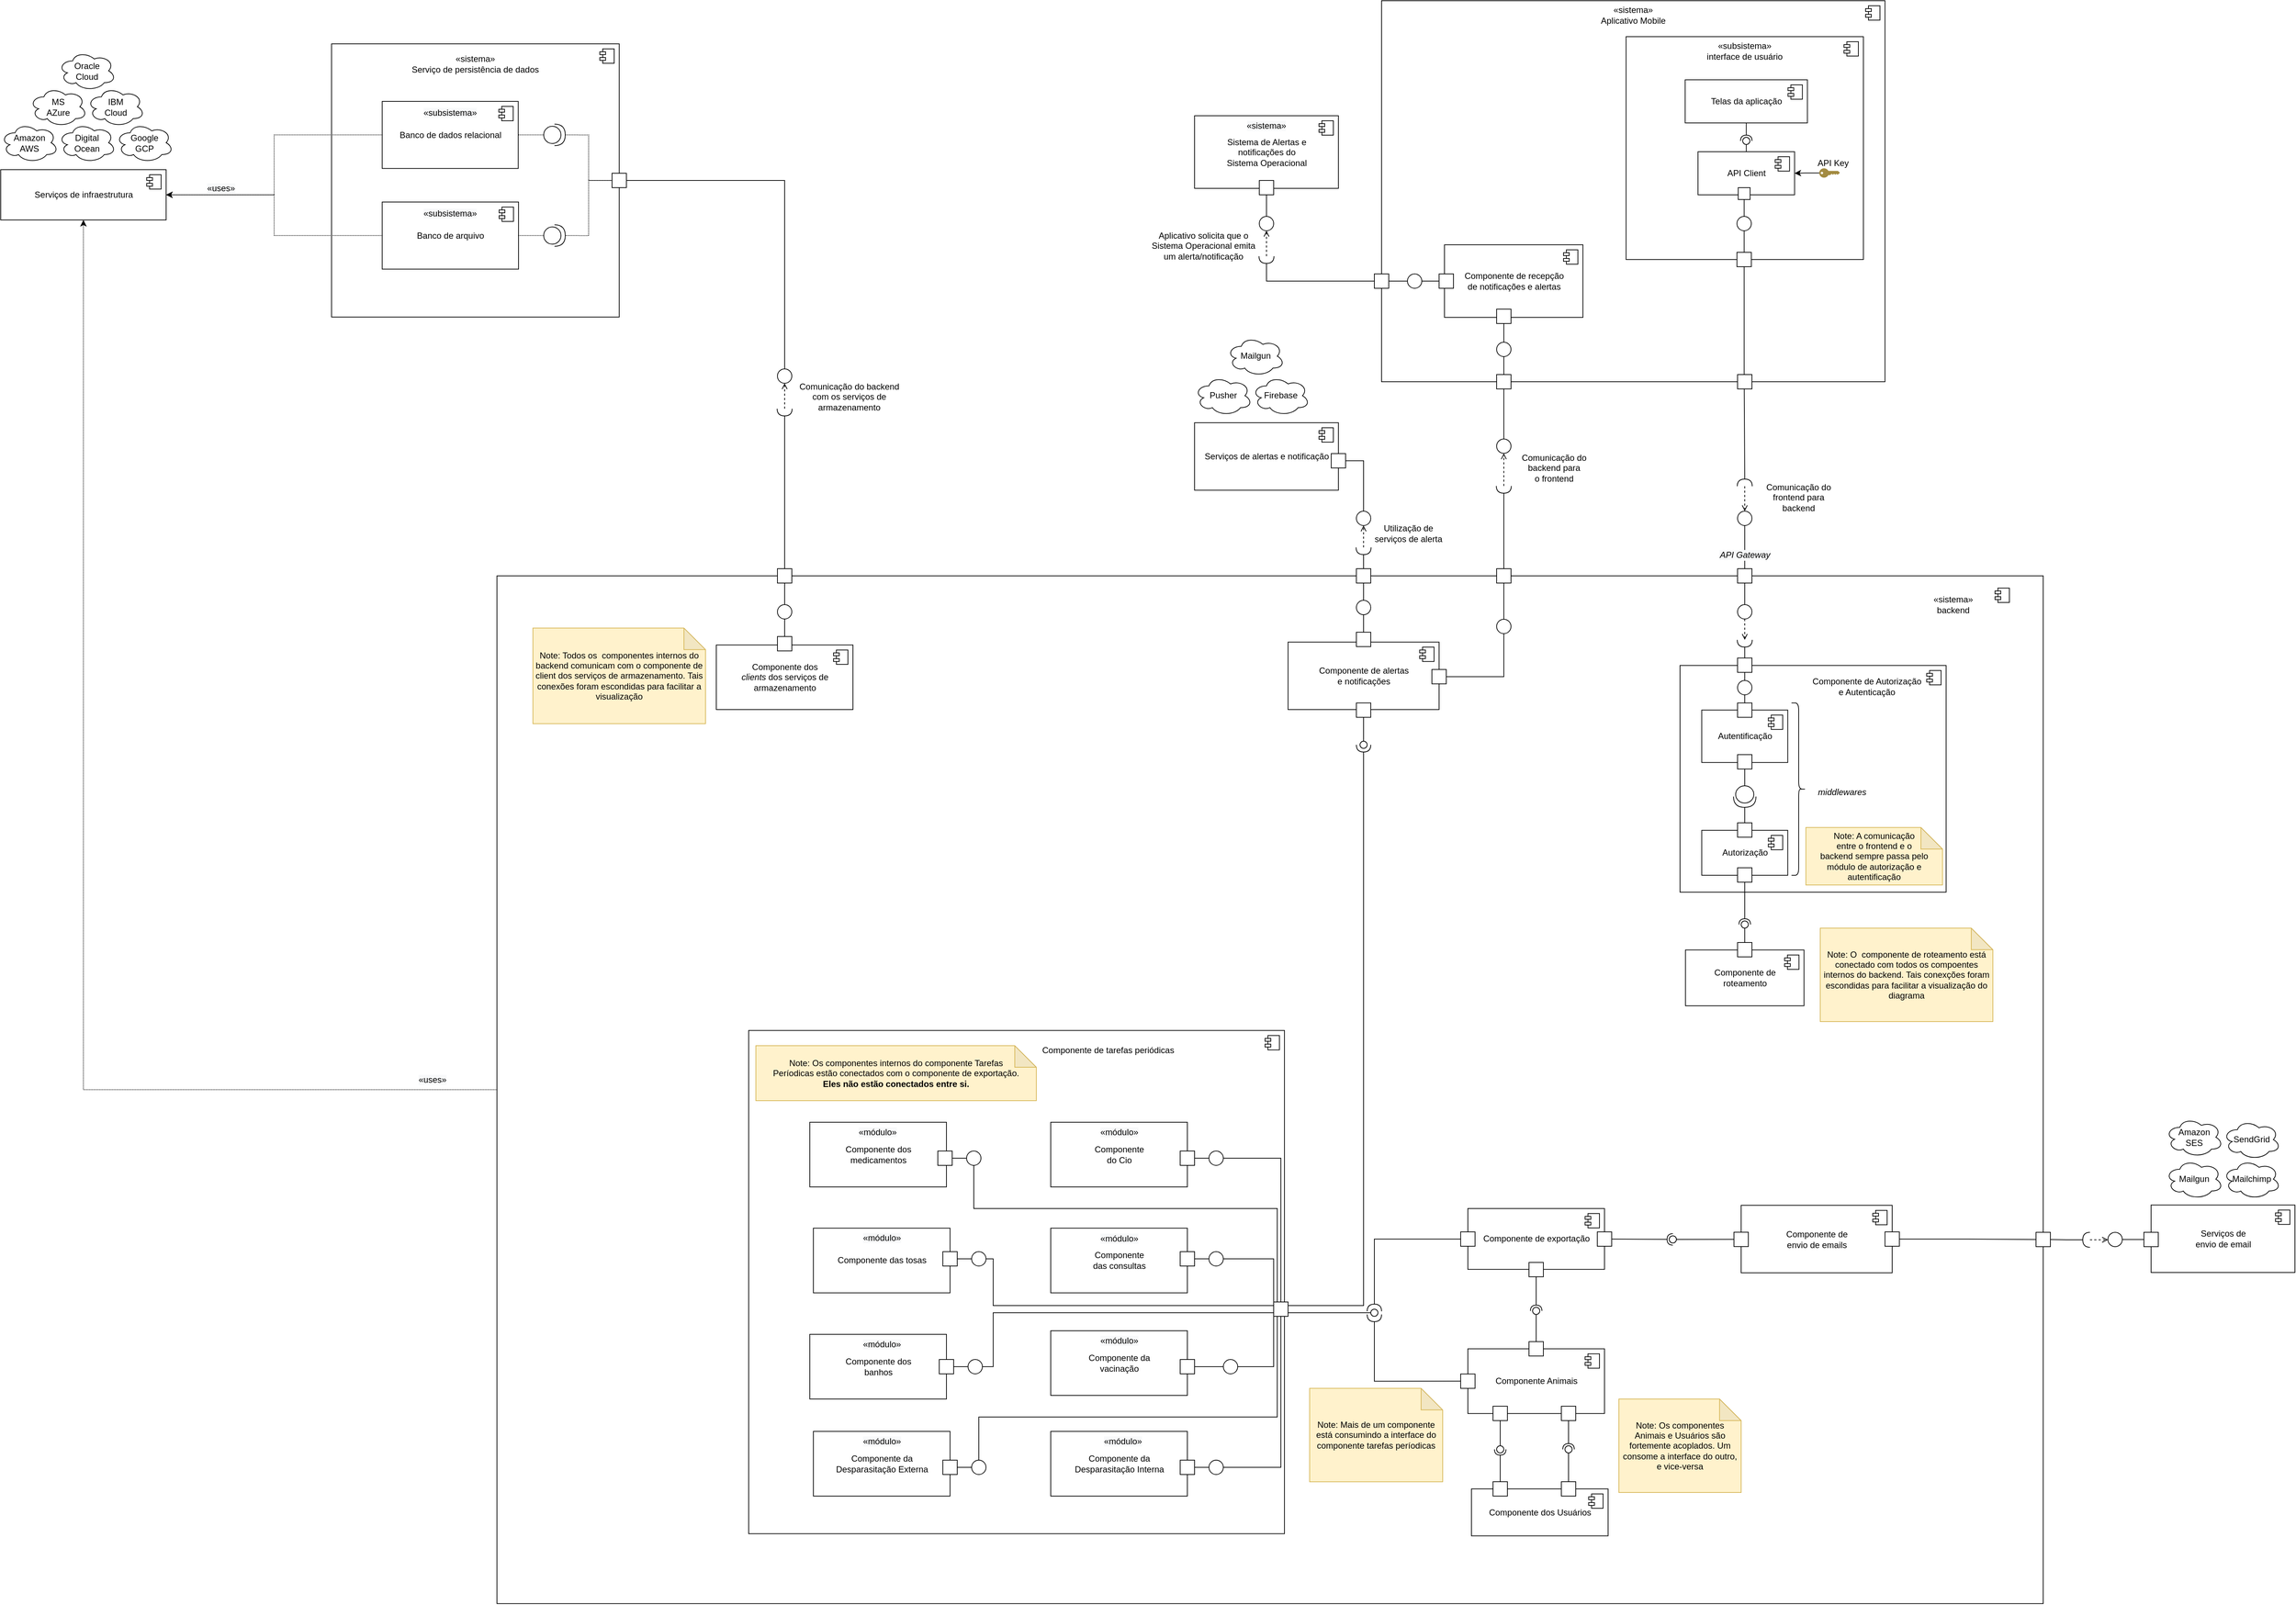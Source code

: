 <mxfile version="14.9.6" type="google"><diagram id="FyKB80oVr1U1x8gZ4sxB" name="Page-2"><mxGraphModel dx="2593" dy="1534" grid="1" gridSize="10" guides="1" tooltips="1" connect="1" arrows="1" fold="1" page="1" pageScale="1" pageWidth="850" pageHeight="1100" math="0" shadow="0"><root><mxCell id="ekOjiGKv7GJ8wIuEn7Yc-0"/><mxCell id="ekOjiGKv7GJ8wIuEn7Yc-1" parent="ekOjiGKv7GJ8wIuEn7Yc-0"/><mxCell id="rZvQS2Eo9sSZmrx5Vcsx-47" value="" style="html=1;dropTarget=0;container=0;" parent="ekOjiGKv7GJ8wIuEn7Yc-1" vertex="1"><mxGeometry x="-940" y="700" width="2150" height="1429.58" as="geometry"/></mxCell><mxCell id="rZvQS2Eo9sSZmrx5Vcsx-306" value="&lt;span style=&quot;color: rgba(0 , 0 , 0 , 0) ; font-family: monospace ; font-size: 0px&quot;&gt;%3CmxGraphModel%3E%3Croot%3E%3CmxCell%20id%3D%220%22%2F%3E%3CmxCell%20id%3D%221%22%20parent%3D%220%22%2F%3E%3CmxCell%20id%3D%222%22%20value%3D%22%22%20style%3D%22group%22%20vertex%3D%221%22%20connectable%3D%220%22%20parent%3D%221%22%3E%3CmxGeometry%20x%3D%22630%22%20y%3D%22130%22%20width%3D%22330%22%20height%3D%22390%22%20as%3D%22geometry%22%2F%3E%3C%2FmxCell%3E%3CmxCell%20id%3D%223%22%20value%3D%22%22%20style%3D%22html%3D1%3BdropTarget%3D0%3B%22%20vertex%3D%221%22%20parent%3D%222%22%3E%3CmxGeometry%20width%3D%22330%22%20height%3D%22380%22%20as%3D%22geometry%22%2F%3E%3C%2FmxCell%3E%3CmxCell%20id%3D%224%22%20value%3D%22%22%20style%3D%22shape%3Dmodule%3BjettyWidth%3D8%3BjettyHeight%3D4%3B%22%20vertex%3D%221%22%20parent%3D%223%22%3E%3CmxGeometry%20x%3D%221%22%20width%3D%2220%22%20height%3D%2220%22%20relative%3D%221%22%20as%3D%22geometry%22%3E%3CmxPoint%20x%3D%22-27%22%20y%3D%227%22%20as%3D%22offset%22%2F%3E%3C%2FmxGeometry%3E%3C%2FmxCell%3E%3CmxCell%20id%3D%225%22%20value%3D%22%26lt%3Bspan%26gt%3B%C2%ABsubsistema%C2%BB%26lt%3Bbr%26gt%3Binterface%20de%20usu%C3%A1rio%26lt%3Bbr%26gt%3B%26lt%3B%2Fspan%26gt%3B%22%20style%3D%22text%3Bhtml%3D1%3BstrokeColor%3Dnone%3BfillColor%3Dnone%3Balign%3Dcenter%3BverticalAlign%3Dmiddle%3BwhiteSpace%3Dwrap%3Brounded%3D0%3B%22%20vertex%3D%221%22%20parent%3D%222%22%3E%3CmxGeometry%20width%3D%22330%22%20height%3D%2256.296%22%20as%3D%22geometry%22%2F%3E%3C%2FmxCell%3E%3CmxCell%20id%3D%226%22%20value%3D%22%22%20style%3D%22whiteSpace%3Dwrap%3Bhtml%3D1%3Baspect%3Dfixed%3B%22%20vertex%3D%221%22%20parent%3D%222%22%3E%3CmxGeometry%20x%3D%22155%22%20y%3D%22370%22%20width%3D%2220%22%20height%3D%2220%22%20as%3D%22geometry%22%2F%3E%3C%2FmxCell%3E%3CmxCell%20id%3D%227%22%20value%3D%22Telas%20da%20aplica%C3%A7%C3%A3o%22%20style%3D%22html%3D1%3BdropTarget%3D0%3B%22%20vertex%3D%221%22%20parent%3D%222%22%3E%3CmxGeometry%20x%3D%22105.21%22%20y%3D%2270%22%20width%3D%22119.58%22%20height%3D%2280%22%20as%3D%22geometry%22%2F%3E%3C%2FmxCell%3E%3CmxCell%20id%3D%228%22%20value%3D%22%22%20style%3D%22shape%3Dmodule%3BjettyWidth%3D8%3BjettyHeight%3D4%3B%22%20vertex%3D%221%22%20parent%3D%227%22%3E%3CmxGeometry%20x%3D%221%22%20width%3D%2220%22%20height%3D%2220%22%20relative%3D%221%22%20as%3D%22geometry%22%3E%3CmxPoint%20x%3D%22-27%22%20y%3D%227%22%20as%3D%22offset%22%2F%3E%3C%2FmxGeometry%3E%3C%2FmxCell%3E%3CmxCell%20id%3D%229%22%20value%3D%22%22%20style%3D%22rounded%3D0%3BorthogonalLoop%3D1%3BjettySize%3Dauto%3Bhtml%3D1%3BendArrow%3DhalfCircle%3BendFill%3D0%3BentryX%3D0.5%3BentryY%3D0.5%3BentryDx%3D0%3BentryDy%3D0%3BendSize%3D6%3BstrokeWidth%3D1%3BexitX%3D0.5%3BexitY%3D1%3BexitDx%3D0%3BexitDy%3D0%3B%22%20edge%3D%221%22%20parent%3D%222%22%20source%3D%227%22%20target%3D%2210%22%3E%3CmxGeometry%20as%3D%22geometry%22%3E%3CmxPoint%20x%3D%22175%22%20y%3D%22205%22%20as%3D%22sourcePoint%22%2F%3E%3C%2FmxGeometry%3E%3C%2FmxCell%3E%3CmxCell%20id%3D%2210%22%20value%3D%22%22%20style%3D%22ellipse%3BwhiteSpace%3Dwrap%3Bhtml%3D1%3BfontFamily%3DHelvetica%3BfontSize%3D12%3BfontColor%3D%23000000%3Balign%3Dcenter%3BstrokeColor%3D%23000000%3BfillColor%3D%23ffffff%3Bpoints%3D%5B%5D%3Baspect%3Dfixed%3Bresizable%3D0%3B%22%20vertex%3D%221%22%20parent%3D%222%22%3E%3CmxGeometry%20x%3D%22160%22%20y%3D%22200%22%20width%3D%2210%22%20height%3D%2210%22%20as%3D%22geometry%22%2F%3E%3C%2FmxCell%3E%3CmxCell%20id%3D%2211%22%20value%3D%22%22%20style%3D%22group%22%20vertex%3D%221%22%20connectable%3D%220%22%20parent%3D%222%22%3E%3CmxGeometry%20x%3D%22105.21%22%20y%3D%22240%22%20width%3D%22204.79%22%20height%3D%2260%22%20as%3D%22geometry%22%2F%3E%3C%2FmxCell%3E%3CmxCell%20id%3D%2212%22%20value%3D%22API%20Client%22%20style%3D%22html%3D1%3BdropTarget%3D0%3B%22%20vertex%3D%221%22%20parent%3D%2211%22%3E%3CmxGeometry%20width%3D%22119.58%22%20height%3D%2260%22%20as%3D%22geometry%22%2F%3E%3C%2FmxCell%3E%3CmxCell%20id%3D%2213%22%20value%3D%22%22%20style%3D%22shape%3Dmodule%3BjettyWidth%3D8%3BjettyHeight%3D4%3B%22%20vertex%3D%221%22%20parent%3D%2212%22%3E%3CmxGeometry%20x%3D%221%22%20width%3D%2220%22%20height%3D%2220%22%20relative%3D%221%22%20as%3D%22geometry%22%3E%3CmxPoint%20x%3D%22-27%22%20y%3D%227%22%20as%3D%22offset%22%2F%3E%3C%2FmxGeometry%3E%3C%2FmxCell%3E%3CmxCell%20id%3D%2214%22%20value%3D%22%22%20style%3D%22group%22%20vertex%3D%221%22%20connectable%3D%220%22%20parent%3D%2211%22%3E%3CmxGeometry%20x%3D%22154.79%22%20y%3D%2210%22%20width%3D%2250%22%20height%3D%2227.81%22%20as%3D%22geometry%22%2F%3E%3C%2FmxCell%3E%3CmxCell%20id%3D%2215%22%20value%3D%22%22%20style%3D%22points%3D%5B%5B0%2C0.5%2C0%5D%2C%5B0.24%2C0%2C0%5D%2C%5B0.5%2C0.28%2C0%5D%2C%5B0.995%2C0.475%2C0%5D%2C%5B0.5%2C0.72%2C0%5D%2C%5B0.24%2C1%2C0%5D%5D%3BverticalLabelPosition%3Dbottom%3Bhtml%3D1%3BverticalAlign%3Dtop%3Baspect%3Dfixed%3Balign%3Dcenter%3BpointerEvents%3D1%3Bshape%3Dmxgraph.cisco19.key%3BstrokeColor%3Dnone%3BfillColor%3D%23A38B41%3B%22%20vertex%3D%221%22%20parent%3D%2214%22%3E%3CmxGeometry%20x%3D%227.63%22%20y%3D%2212.18%22%20width%3D%2234.73%22%20height%3D%2215.63%22%20as%3D%22geometry%22%2F%3E%3C%2FmxCell%3E%3CmxCell%20id%3D%2216%22%20value%3D%22%26lt%3Bspan%26gt%3BAPI%20Key%26lt%3Bbr%26gt%3B%26lt%3B%2Fspan%26gt%3B%22%20style%3D%22text%3Bhtml%3D1%3BstrokeColor%3Dnone%3BfillColor%3Dnone%3Balign%3Dcenter%3BverticalAlign%3Dmiddle%3BwhiteSpace%3Dwrap%3Brounded%3D0%3B%22%20vertex%3D%221%22%20parent%3D%2214%22%3E%3CmxGeometry%20width%3D%2250%22%20height%3D%2210%22%20as%3D%22geometry%22%2F%3E%3C%2FmxCell%3E%3CmxCell%20id%3D%2217%22%20style%3D%22edgeStyle%3DorthogonalEdgeStyle%3Brounded%3D0%3BorthogonalLoop%3D1%3BjettySize%3Dauto%3Bhtml%3D1%3BentryX%3D1%3BentryY%3D0.5%3BentryDx%3D0%3BentryDy%3D0%3B%22%20edge%3D%221%22%20parent%3D%2211%22%20source%3D%2215%22%20target%3D%2212%22%3E%3CmxGeometry%20relative%3D%221%22%20as%3D%22geometry%22%2F%3E%3C%2FmxCell%3E%3CmxCell%20id%3D%2218%22%20value%3D%22%22%20style%3D%22rounded%3D0%3BorthogonalLoop%3D1%3BjettySize%3Dauto%3Bhtml%3D1%3BendArrow%3Dnone%3BendFill%3D0%3BexitX%3D0.5%3BexitY%3D0%3BexitDx%3D0%3BexitDy%3D0%3B%22%20edge%3D%221%22%20parent%3D%222%22%20source%3D%2212%22%20target%3D%2210%22%3E%3CmxGeometry%20as%3D%22geometry%22%3E%3CmxPoint%20x%3D%22135%22%20y%3D%22205%22%20as%3D%22sourcePoint%22%2F%3E%3C%2FmxGeometry%3E%3C%2FmxCell%3E%3CmxCell%20id%3D%2219%22%20value%3D%22%22%20style%3D%22ellipse%3BwhiteSpace%3Dwrap%3Bhtml%3D1%3Baspect%3Dfixed%3BfillColor%3Dnone%3B%22%20vertex%3D%221%22%20parent%3D%222%22%3E%3CmxGeometry%20x%3D%22155%22%20y%3D%22329%22%20width%3D%2220%22%20height%3D%2220%22%20as%3D%22geometry%22%2F%3E%3C%2FmxCell%3E%3CmxCell%20id%3D%2220%22%20value%3D%22%22%20style%3D%22endArrow%3Dnone%3Bhtml%3D1%3BentryX%3D0.5%3BentryY%3D1%3BentryDx%3D0%3BentryDy%3D0%3BexitX%3D0.5%3BexitY%3D0%3BexitDx%3D0%3BexitDy%3D0%3B%22%20edge%3D%221%22%20parent%3D%222%22%20source%3D%2219%22%20target%3D%2212%22%3E%3CmxGeometry%20width%3D%2250%22%20height%3D%2250%22%20as%3D%22geometry%22%3E%3CmxPoint%20x%3D%2290%22%20y%3D%22380%22%20as%3D%22sourcePoint%22%2F%3E%3CmxPoint%20x%3D%22140%22%20y%3D%22330%22%20as%3D%22targetPoint%22%2F%3E%3C%2FmxGeometry%3E%3C%2FmxCell%3E%3CmxCell%20id%3D%2221%22%20value%3D%22%22%20style%3D%22endArrow%3Dnone%3Bhtml%3D1%3BentryX%3D0.5%3BentryY%3D1%3BentryDx%3D0%3BentryDy%3D0%3BexitX%3D0.5%3BexitY%3D0%3BexitDx%3D0%3BexitDy%3D0%3B%22%20edge%3D%221%22%20parent%3D%222%22%20source%3D%226%22%20target%3D%2219%22%3E%3CmxGeometry%20width%3D%2250%22%20height%3D%2250%22%20as%3D%22geometry%22%3E%3CmxPoint%20x%3D%22175%22%20y%3D%22330%22%20as%3D%22sourcePoint%22%2F%3E%3CmxPoint%20x%3D%22175%22%20y%3D%22310%22%20as%3D%22targetPoint%22%2F%3E%3C%2FmxGeometry%3E%3C%2FmxCell%3E%3C%2Froot%3E%3C%2FmxGraphModel%3E&lt;/span&gt;" style="html=1;dropTarget=0;" parent="ekOjiGKv7GJ8wIuEn7Yc-1" vertex="1"><mxGeometry x="290" y="-100" width="700" height="530" as="geometry"/></mxCell><mxCell id="rZvQS2Eo9sSZmrx5Vcsx-307" value="" style="shape=module;jettyWidth=8;jettyHeight=4;" parent="rZvQS2Eo9sSZmrx5Vcsx-306" vertex="1"><mxGeometry x="1" width="20" height="20" relative="1" as="geometry"><mxPoint x="-27" y="7" as="offset"/></mxGeometry></mxCell><mxCell id="rZvQS2Eo9sSZmrx5Vcsx-107" value="" style="group" parent="ekOjiGKv7GJ8wIuEn7Yc-1" vertex="1" connectable="0"><mxGeometry x="-1630" y="-40" width="870" height="380" as="geometry"/></mxCell><mxCell id="rZvQS2Eo9sSZmrx5Vcsx-66" value="" style="group" parent="rZvQS2Eo9sSZmrx5Vcsx-107" vertex="1" connectable="0"><mxGeometry y="175" width="230" height="70" as="geometry"/></mxCell><mxCell id="rZvQS2Eo9sSZmrx5Vcsx-67" value="&lt;span&gt;Serviços de infraestrutura&lt;/span&gt;" style="html=1;dropTarget=0;" parent="rZvQS2Eo9sSZmrx5Vcsx-66" vertex="1"><mxGeometry width="230.0" height="70" as="geometry"/></mxCell><mxCell id="rZvQS2Eo9sSZmrx5Vcsx-68" value="" style="shape=module;jettyWidth=8;jettyHeight=4;" parent="rZvQS2Eo9sSZmrx5Vcsx-67" vertex="1"><mxGeometry x="1" width="20" height="20" relative="1" as="geometry"><mxPoint x="-27" y="7" as="offset"/></mxGeometry></mxCell><mxCell id="rZvQS2Eo9sSZmrx5Vcsx-69" value="&lt;span&gt;&lt;br&gt;&lt;/span&gt;" style="text;html=1;strokeColor=none;fillColor=none;align=center;verticalAlign=middle;whiteSpace=wrap;rounded=0;" parent="rZvQS2Eo9sSZmrx5Vcsx-66" vertex="1"><mxGeometry width="230.0" height="10.37" as="geometry"/></mxCell><mxCell id="rZvQS2Eo9sSZmrx5Vcsx-77" value="Amazon &lt;br&gt;AWS" style="ellipse;shape=cloud;whiteSpace=wrap;html=1;fillColor=none;" parent="rZvQS2Eo9sSZmrx5Vcsx-107" vertex="1"><mxGeometry y="110" width="80" height="55" as="geometry"/></mxCell><mxCell id="rZvQS2Eo9sSZmrx5Vcsx-78" value="Digital&lt;br&gt;Ocean" style="ellipse;shape=cloud;whiteSpace=wrap;html=1;fillColor=none;" parent="rZvQS2Eo9sSZmrx5Vcsx-107" vertex="1"><mxGeometry x="80" y="110" width="80" height="55" as="geometry"/></mxCell><mxCell id="rZvQS2Eo9sSZmrx5Vcsx-79" value="Google&lt;br&gt;GCP" style="ellipse;shape=cloud;whiteSpace=wrap;html=1;fillColor=none;" parent="rZvQS2Eo9sSZmrx5Vcsx-107" vertex="1"><mxGeometry x="160" y="110" width="80" height="55" as="geometry"/></mxCell><mxCell id="rZvQS2Eo9sSZmrx5Vcsx-80" value="MS&lt;br&gt;AZure" style="ellipse;shape=cloud;whiteSpace=wrap;html=1;fillColor=none;" parent="rZvQS2Eo9sSZmrx5Vcsx-107" vertex="1"><mxGeometry x="40" y="60" width="80" height="55" as="geometry"/></mxCell><mxCell id="rZvQS2Eo9sSZmrx5Vcsx-81" value="IBM&lt;br&gt;Cloud" style="ellipse;shape=cloud;whiteSpace=wrap;html=1;fillColor=none;" parent="rZvQS2Eo9sSZmrx5Vcsx-107" vertex="1"><mxGeometry x="120" y="60" width="80" height="55" as="geometry"/></mxCell><mxCell id="rZvQS2Eo9sSZmrx5Vcsx-82" value="Oracle&lt;br&gt;Cloud" style="ellipse;shape=cloud;whiteSpace=wrap;html=1;fillColor=none;" parent="rZvQS2Eo9sSZmrx5Vcsx-107" vertex="1"><mxGeometry x="80" y="10" width="80" height="55" as="geometry"/></mxCell><mxCell id="rZvQS2Eo9sSZmrx5Vcsx-90" value="" style="group" parent="rZvQS2Eo9sSZmrx5Vcsx-107" vertex="1" connectable="0"><mxGeometry x="460" width="410" height="380" as="geometry"/></mxCell><mxCell id="rZvQS2Eo9sSZmrx5Vcsx-5" value="" style="group" parent="rZvQS2Eo9sSZmrx5Vcsx-90" vertex="1" connectable="0"><mxGeometry width="410" height="380" as="geometry"/></mxCell><mxCell id="rZvQS2Eo9sSZmrx5Vcsx-0" value="" style="html=1;dropTarget=0;" parent="rZvQS2Eo9sSZmrx5Vcsx-5" vertex="1"><mxGeometry width="400" height="380" as="geometry"/></mxCell><mxCell id="rZvQS2Eo9sSZmrx5Vcsx-1" value="" style="shape=module;jettyWidth=8;jettyHeight=4;" parent="rZvQS2Eo9sSZmrx5Vcsx-0" vertex="1"><mxGeometry x="1" width="20" height="20" relative="1" as="geometry"><mxPoint x="-27" y="7" as="offset"/></mxGeometry></mxCell><mxCell id="rZvQS2Eo9sSZmrx5Vcsx-4" value="&lt;span&gt;«sistema»&lt;br&gt;Serviço de persistência de dados&lt;br&gt;&lt;/span&gt;" style="text;html=1;strokeColor=none;fillColor=none;align=center;verticalAlign=middle;whiteSpace=wrap;rounded=0;" parent="rZvQS2Eo9sSZmrx5Vcsx-5" vertex="1"><mxGeometry width="400" height="56.3" as="geometry"/></mxCell><mxCell id="rZvQS2Eo9sSZmrx5Vcsx-6" value="Banco de dados relacional" style="html=1;dropTarget=0;" parent="rZvQS2Eo9sSZmrx5Vcsx-5" vertex="1"><mxGeometry x="70.42" y="80" width="189.17" height="93.33" as="geometry"/></mxCell><mxCell id="rZvQS2Eo9sSZmrx5Vcsx-7" value="" style="shape=module;jettyWidth=8;jettyHeight=4;" parent="rZvQS2Eo9sSZmrx5Vcsx-6" vertex="1"><mxGeometry x="1" width="20" height="20" relative="1" as="geometry"><mxPoint x="-27" y="7" as="offset"/></mxGeometry></mxCell><mxCell id="rZvQS2Eo9sSZmrx5Vcsx-8" value="Banco de arquivo" style="html=1;dropTarget=0;" parent="rZvQS2Eo9sSZmrx5Vcsx-5" vertex="1"><mxGeometry x="70.42" y="220" width="189.58" height="93.33" as="geometry"/></mxCell><mxCell id="rZvQS2Eo9sSZmrx5Vcsx-9" value="" style="shape=module;jettyWidth=8;jettyHeight=4;" parent="rZvQS2Eo9sSZmrx5Vcsx-8" vertex="1"><mxGeometry x="1" width="20" height="20" relative="1" as="geometry"><mxPoint x="-27" y="7" as="offset"/></mxGeometry></mxCell><mxCell id="rZvQS2Eo9sSZmrx5Vcsx-91" value="" style="endArrow=none;dashed=1;html=1;dashPattern=1 1;strokeWidth=1;entryX=1;entryY=0.5;entryDx=0;entryDy=0;exitX=0;exitY=0.5;exitDx=0;exitDy=0;edgeStyle=orthogonalEdgeStyle;rounded=0;exitPerimeter=0;" parent="rZvQS2Eo9sSZmrx5Vcsx-5" source="rZvQS2Eo9sSZmrx5Vcsx-104" target="rZvQS2Eo9sSZmrx5Vcsx-6" edge="1"><mxGeometry width="50" height="50" relative="1" as="geometry"><mxPoint x="300" y="126.67" as="sourcePoint"/><mxPoint x="290" y="190" as="targetPoint"/></mxGeometry></mxCell><mxCell id="rZvQS2Eo9sSZmrx5Vcsx-102" value="" style="group" parent="rZvQS2Eo9sSZmrx5Vcsx-5" vertex="1" connectable="0"><mxGeometry x="295" y="251.67" width="30" height="30" as="geometry"/></mxCell><mxCell id="rZvQS2Eo9sSZmrx5Vcsx-99" value="" style="group" parent="rZvQS2Eo9sSZmrx5Vcsx-102" vertex="1" connectable="0"><mxGeometry width="30" height="30" as="geometry"/></mxCell><mxCell id="rZvQS2Eo9sSZmrx5Vcsx-96" value="" style="shape=providedRequiredInterface;html=1;verticalLabelPosition=bottom;fillColor=none;" parent="rZvQS2Eo9sSZmrx5Vcsx-99" vertex="1"><mxGeometry width="30" height="30" as="geometry"/></mxCell><mxCell id="rZvQS2Eo9sSZmrx5Vcsx-103" value="" style="group" parent="rZvQS2Eo9sSZmrx5Vcsx-5" vertex="1" connectable="0"><mxGeometry x="295" y="111.67" width="30" height="30" as="geometry"/></mxCell><mxCell id="rZvQS2Eo9sSZmrx5Vcsx-104" value="" style="shape=providedRequiredInterface;html=1;verticalLabelPosition=bottom;fillColor=none;" parent="rZvQS2Eo9sSZmrx5Vcsx-103" vertex="1"><mxGeometry width="30" height="30" as="geometry"/></mxCell><mxCell id="rZvQS2Eo9sSZmrx5Vcsx-83" value="" style="whiteSpace=wrap;html=1;aspect=fixed;" parent="rZvQS2Eo9sSZmrx5Vcsx-5" vertex="1"><mxGeometry x="390" y="180" width="20" height="20" as="geometry"/></mxCell><mxCell id="rZvQS2Eo9sSZmrx5Vcsx-105" style="edgeStyle=orthogonalEdgeStyle;rounded=0;orthogonalLoop=1;jettySize=auto;html=1;exitX=1;exitY=0.5;exitDx=0;exitDy=0;exitPerimeter=0;entryX=0;entryY=0.5;entryDx=0;entryDy=0;dashed=1;dashPattern=1 1;endArrow=none;endFill=0;strokeWidth=1;" parent="rZvQS2Eo9sSZmrx5Vcsx-5" source="rZvQS2Eo9sSZmrx5Vcsx-104" target="rZvQS2Eo9sSZmrx5Vcsx-83" edge="1"><mxGeometry relative="1" as="geometry"/></mxCell><mxCell id="rZvQS2Eo9sSZmrx5Vcsx-106" style="edgeStyle=orthogonalEdgeStyle;rounded=0;orthogonalLoop=1;jettySize=auto;html=1;exitX=0;exitY=0.5;exitDx=0;exitDy=0;entryX=1;entryY=0.5;entryDx=0;entryDy=0;dashed=1;dashPattern=1 1;endArrow=none;endFill=0;strokeWidth=1;entryPerimeter=0;" parent="rZvQS2Eo9sSZmrx5Vcsx-5" source="rZvQS2Eo9sSZmrx5Vcsx-83" target="rZvQS2Eo9sSZmrx5Vcsx-96" edge="1"><mxGeometry relative="1" as="geometry"><mxPoint x="335" y="136.67" as="sourcePoint"/><mxPoint x="400" y="200" as="targetPoint"/></mxGeometry></mxCell><mxCell id="rZvQS2Eo9sSZmrx5Vcsx-93" value="" style="endArrow=none;dashed=1;html=1;dashPattern=1 1;strokeWidth=1;entryX=1;entryY=0.5;entryDx=0;entryDy=0;edgeStyle=orthogonalEdgeStyle;rounded=0;exitX=0;exitY=0.5;exitDx=0;exitDy=0;exitPerimeter=0;" parent="rZvQS2Eo9sSZmrx5Vcsx-5" source="rZvQS2Eo9sSZmrx5Vcsx-96" target="rZvQS2Eo9sSZmrx5Vcsx-8" edge="1"><mxGeometry width="50" height="50" relative="1" as="geometry"><mxPoint x="5" y="14.99" as="sourcePoint"/><mxPoint x="-119.995" y="-68.34" as="targetPoint"/></mxGeometry></mxCell><mxCell id="xgUUvbllzIuS_0MDnQr_-8" value="&lt;span style=&quot;color: rgb(0, 0, 0); font-family: helvetica; font-size: 12px; font-style: normal; font-weight: 400; letter-spacing: normal; text-indent: 0px; text-transform: none; word-spacing: 0px; background-color: rgb(248, 249, 250); display: inline; float: none;&quot;&gt;«subsistema»&lt;/span&gt;" style="text;whiteSpace=wrap;html=1;align=center;" vertex="1" parent="rZvQS2Eo9sSZmrx5Vcsx-5"><mxGeometry x="70" y="81.67" width="190" height="30" as="geometry"/></mxCell><mxCell id="xgUUvbllzIuS_0MDnQr_-9" value="&lt;span style=&quot;color: rgb(0, 0, 0); font-family: helvetica; font-size: 12px; font-style: normal; font-weight: 400; letter-spacing: normal; text-indent: 0px; text-transform: none; word-spacing: 0px; background-color: rgb(248, 249, 250); display: inline; float: none;&quot;&gt;«subsistema»&lt;/span&gt;" style="text;whiteSpace=wrap;html=1;align=center;" vertex="1" parent="rZvQS2Eo9sSZmrx5Vcsx-5"><mxGeometry x="70.42" y="221.67" width="190" height="30" as="geometry"/></mxCell><mxCell id="rZvQS2Eo9sSZmrx5Vcsx-75" style="edgeStyle=orthogonalEdgeStyle;rounded=0;orthogonalLoop=1;jettySize=auto;html=1;entryX=1;entryY=0.5;entryDx=0;entryDy=0;dashed=1;dashPattern=1 1;" parent="rZvQS2Eo9sSZmrx5Vcsx-107" source="rZvQS2Eo9sSZmrx5Vcsx-8" target="rZvQS2Eo9sSZmrx5Vcsx-67" edge="1"><mxGeometry relative="1" as="geometry"/></mxCell><mxCell id="rZvQS2Eo9sSZmrx5Vcsx-76" value="&lt;span style=&quot;font-size: 12px ; background-color: rgb(248 , 249 , 250)&quot;&gt;«uses&lt;/span&gt;&lt;span style=&quot;font-size: 12px ; background-color: rgb(248 , 249 , 250)&quot;&gt;»&lt;/span&gt;" style="edgeLabel;html=1;align=center;verticalAlign=middle;resizable=0;points=[];" parent="rZvQS2Eo9sSZmrx5Vcsx-75" vertex="1" connectable="0"><mxGeometry x="0.537" y="-3" relative="1" as="geometry"><mxPoint x="-7" y="-6" as="offset"/></mxGeometry></mxCell><mxCell id="rZvQS2Eo9sSZmrx5Vcsx-74" style="edgeStyle=orthogonalEdgeStyle;rounded=0;orthogonalLoop=1;jettySize=auto;html=1;entryX=1;entryY=0.5;entryDx=0;entryDy=0;dashed=1;dashPattern=1 1;" parent="rZvQS2Eo9sSZmrx5Vcsx-107" source="rZvQS2Eo9sSZmrx5Vcsx-6" target="rZvQS2Eo9sSZmrx5Vcsx-67" edge="1"><mxGeometry relative="1" as="geometry"/></mxCell><mxCell id="rZvQS2Eo9sSZmrx5Vcsx-124" style="edgeStyle=orthogonalEdgeStyle;rounded=0;orthogonalLoop=1;jettySize=auto;html=1;entryX=0.5;entryY=0;entryDx=0;entryDy=0;endArrow=none;endFill=0;strokeWidth=1;exitX=0.5;exitY=1;exitDx=0;exitDy=0;" parent="ekOjiGKv7GJ8wIuEn7Yc-1" source="rZvQS2Eo9sSZmrx5Vcsx-175" target="rZvQS2Eo9sSZmrx5Vcsx-123" edge="1"><mxGeometry relative="1" as="geometry"><mxPoint x="795.0" y="630" as="sourcePoint"/></mxGeometry></mxCell><mxCell id="rZvQS2Eo9sSZmrx5Vcsx-126" value="&lt;span style=&quot;font-size: 12px ; background-color: rgb(248 , 249 , 250)&quot;&gt;API Gateway&lt;/span&gt;" style="edgeLabel;html=1;align=center;verticalAlign=middle;resizable=0;points=[];fontStyle=2" parent="rZvQS2Eo9sSZmrx5Vcsx-124" vertex="1" connectable="0"><mxGeometry x="0.377" relative="1" as="geometry"><mxPoint y="-1" as="offset"/></mxGeometry></mxCell><mxCell id="rZvQS2Eo9sSZmrx5Vcsx-49" value="&lt;span&gt;«sistema»&lt;br&gt;backend&lt;br&gt;&lt;/span&gt;" style="text;html=1;strokeColor=none;fillColor=none;align=center;verticalAlign=middle;whiteSpace=wrap;rounded=0;" parent="ekOjiGKv7GJ8wIuEn7Yc-1" vertex="1"><mxGeometry x="1040" y="719.58" width="90" height="41.69" as="geometry"/></mxCell><mxCell id="rZvQS2Eo9sSZmrx5Vcsx-130" value="" style="shape=curlyBracket;whiteSpace=wrap;html=1;rounded=1;flipH=1;fillColor=none;" parent="ekOjiGKv7GJ8wIuEn7Yc-1" vertex="1"><mxGeometry x="860" y="876.761" width="20" height="239.718" as="geometry"/></mxCell><mxCell id="rZvQS2Eo9sSZmrx5Vcsx-167" style="edgeStyle=orthogonalEdgeStyle;rounded=0;orthogonalLoop=1;jettySize=auto;html=1;exitX=0.5;exitY=0;exitDx=0;exitDy=0;entryX=1;entryY=0.5;entryDx=0;entryDy=0;entryPerimeter=0;endArrow=none;endFill=0;strokeWidth=1;" parent="ekOjiGKv7GJ8wIuEn7Yc-1" source="rZvQS2Eo9sSZmrx5Vcsx-158" target="rZvQS2Eo9sSZmrx5Vcsx-168" edge="1"><mxGeometry x="280" y="710" as="geometry"><mxPoint x="795" y="767.324" as="targetPoint"/></mxGeometry></mxCell><mxCell id="rZvQS2Eo9sSZmrx5Vcsx-168" value="" style="shape=requiredInterface;html=1;verticalLabelPosition=bottom;fillColor=none;rotation=90;" parent="ekOjiGKv7GJ8wIuEn7Yc-1" vertex="1"><mxGeometry x="790" y="783.535" width="10" height="20.845" as="geometry"/></mxCell><mxCell id="rZvQS2Eo9sSZmrx5Vcsx-171" style="edgeStyle=orthogonalEdgeStyle;rounded=0;orthogonalLoop=1;jettySize=auto;html=1;entryX=0.5;entryY=0;entryDx=0;entryDy=0;startArrow=none;startFill=0;endArrow=none;endFill=0;strokeWidth=1;" parent="ekOjiGKv7GJ8wIuEn7Yc-1" source="rZvQS2Eo9sSZmrx5Vcsx-123" target="rZvQS2Eo9sSZmrx5Vcsx-169" edge="1"><mxGeometry relative="1" as="geometry"/></mxCell><mxCell id="rZvQS2Eo9sSZmrx5Vcsx-123" value="" style="whiteSpace=wrap;html=1;aspect=fixed;" parent="ekOjiGKv7GJ8wIuEn7Yc-1" vertex="1"><mxGeometry x="785" y="689.997" width="20" height="20" as="geometry"/></mxCell><mxCell id="rZvQS2Eo9sSZmrx5Vcsx-170" style="edgeStyle=orthogonalEdgeStyle;rounded=0;orthogonalLoop=1;jettySize=auto;html=1;exitX=0.5;exitY=1;exitDx=0;exitDy=0;entryX=0;entryY=0.5;entryDx=0;entryDy=0;entryPerimeter=0;endArrow=open;endFill=0;strokeWidth=1;dashed=1;startArrow=none;startFill=0;" parent="ekOjiGKv7GJ8wIuEn7Yc-1" source="rZvQS2Eo9sSZmrx5Vcsx-169" target="rZvQS2Eo9sSZmrx5Vcsx-168" edge="1"><mxGeometry relative="1" as="geometry"/></mxCell><mxCell id="rZvQS2Eo9sSZmrx5Vcsx-169" value="" style="ellipse;whiteSpace=wrap;html=1;aspect=fixed;fillColor=none;" parent="ekOjiGKv7GJ8wIuEn7Yc-1" vertex="1"><mxGeometry x="785" y="739.998" width="20" height="20" as="geometry"/></mxCell><mxCell id="rZvQS2Eo9sSZmrx5Vcsx-173" value="" style="shape=requiredInterface;html=1;verticalLabelPosition=bottom;fillColor=none;rotation=-90;" parent="ekOjiGKv7GJ8wIuEn7Yc-1" vertex="1"><mxGeometry x="790" y="559.995" width="10" height="20.845" as="geometry"/></mxCell><mxCell id="rZvQS2Eo9sSZmrx5Vcsx-174" style="edgeStyle=orthogonalEdgeStyle;rounded=0;orthogonalLoop=1;jettySize=auto;html=1;exitX=0;exitY=0.5;exitDx=0;exitDy=0;endArrow=open;endFill=0;strokeWidth=1;dashed=1;startArrow=none;startFill=0;exitPerimeter=0;entryX=0.5;entryY=0;entryDx=0;entryDy=0;" parent="ekOjiGKv7GJ8wIuEn7Yc-1" source="rZvQS2Eo9sSZmrx5Vcsx-173" target="rZvQS2Eo9sSZmrx5Vcsx-175" edge="1"><mxGeometry relative="1" as="geometry"><mxPoint x="830" y="420" as="targetPoint"/></mxGeometry></mxCell><mxCell id="rZvQS2Eo9sSZmrx5Vcsx-175" value="" style="ellipse;whiteSpace=wrap;html=1;aspect=fixed;fillColor=none;" parent="ekOjiGKv7GJ8wIuEn7Yc-1" vertex="1"><mxGeometry x="785" y="609.998" width="20" height="20" as="geometry"/></mxCell><mxCell id="rZvQS2Eo9sSZmrx5Vcsx-154" value="" style="html=1;dropTarget=0;fillColor=none;" parent="ekOjiGKv7GJ8wIuEn7Yc-1" vertex="1"><mxGeometry x="705" y="824.65" width="370" height="315.35" as="geometry"/></mxCell><mxCell id="rZvQS2Eo9sSZmrx5Vcsx-155" value="" style="shape=module;jettyWidth=8;jettyHeight=4;" parent="rZvQS2Eo9sSZmrx5Vcsx-154" vertex="1"><mxGeometry x="1" width="20" height="20" relative="1" as="geometry"><mxPoint x="-27" y="7" as="offset"/></mxGeometry></mxCell><mxCell id="rZvQS2Eo9sSZmrx5Vcsx-156" value="&lt;span&gt;Componente de Autorização &lt;br&gt;e Autenticação&lt;br&gt;&lt;/span&gt;" style="text;html=1;strokeColor=none;fillColor=none;align=center;verticalAlign=middle;whiteSpace=wrap;rounded=0;" parent="ekOjiGKv7GJ8wIuEn7Yc-1" vertex="1"><mxGeometry x="854.79" y="834.225" width="220.21" height="40" as="geometry"/></mxCell><mxCell id="rZvQS2Eo9sSZmrx5Vcsx-121" value="Autorização" style="html=1;dropTarget=0;" parent="ekOjiGKv7GJ8wIuEn7Yc-1" vertex="1"><mxGeometry x="735.21" y="1053.944" width="119.58" height="62.535" as="geometry"/></mxCell><mxCell id="rZvQS2Eo9sSZmrx5Vcsx-122" value="" style="shape=module;jettyWidth=8;jettyHeight=4;" parent="rZvQS2Eo9sSZmrx5Vcsx-121" vertex="1"><mxGeometry x="1" width="20" height="20" relative="1" as="geometry"><mxPoint x="-27" y="7" as="offset"/></mxGeometry></mxCell><mxCell id="rZvQS2Eo9sSZmrx5Vcsx-145" value="" style="whiteSpace=wrap;html=1;aspect=fixed;" parent="ekOjiGKv7GJ8wIuEn7Yc-1" vertex="1"><mxGeometry x="785" y="1043.521" width="20" height="20" as="geometry"/></mxCell><mxCell id="rZvQS2Eo9sSZmrx5Vcsx-142" value="" style="shape=providedRequiredInterface;html=1;verticalLabelPosition=bottom;fillColor=none;rotation=90;" parent="ekOjiGKv7GJ8wIuEn7Yc-1" vertex="1"><mxGeometry x="780" y="991.408" width="30" height="31.268" as="geometry"/></mxCell><mxCell id="rZvQS2Eo9sSZmrx5Vcsx-144" value="" style="edgeStyle=orthogonalEdgeStyle;rounded=0;orthogonalLoop=1;jettySize=auto;html=1;endArrow=none;endFill=0;strokeWidth=1;exitX=1;exitY=0.5;exitDx=0;exitDy=0;entryX=0.5;entryY=0;entryDx=0;entryDy=0;exitPerimeter=0;" parent="ekOjiGKv7GJ8wIuEn7Yc-1" source="rZvQS2Eo9sSZmrx5Vcsx-142" target="rZvQS2Eo9sSZmrx5Vcsx-145" edge="1"><mxGeometry x="705" y="772.535" as="geometry"><mxPoint x="1075" y="1338.479" as="sourcePoint"/><mxPoint x="1075" y="1369.746" as="targetPoint"/></mxGeometry></mxCell><mxCell id="rZvQS2Eo9sSZmrx5Vcsx-138" value="" style="group" parent="ekOjiGKv7GJ8wIuEn7Yc-1" vertex="1" connectable="0"><mxGeometry x="735.21" y="876.761" width="119.58" height="92.761" as="geometry"/></mxCell><mxCell id="rZvQS2Eo9sSZmrx5Vcsx-149" value="" style="group" parent="rZvQS2Eo9sSZmrx5Vcsx-138" vertex="1" connectable="0"><mxGeometry width="119.58" height="92.761" as="geometry"/></mxCell><mxCell id="rZvQS2Eo9sSZmrx5Vcsx-119" value="Autentificação" style="html=1;dropTarget=0;" parent="rZvQS2Eo9sSZmrx5Vcsx-149" vertex="1"><mxGeometry y="9.901" width="119.58" height="72.958" as="geometry"/></mxCell><mxCell id="rZvQS2Eo9sSZmrx5Vcsx-120" value="" style="shape=module;jettyWidth=8;jettyHeight=4;" parent="rZvQS2Eo9sSZmrx5Vcsx-119" vertex="1"><mxGeometry x="1" width="20" height="20" relative="1" as="geometry"><mxPoint x="-27" y="7" as="offset"/></mxGeometry></mxCell><mxCell id="rZvQS2Eo9sSZmrx5Vcsx-136" value="" style="whiteSpace=wrap;html=1;aspect=fixed;" parent="rZvQS2Eo9sSZmrx5Vcsx-149" vertex="1"><mxGeometry x="49.79" width="20" height="20" as="geometry"/></mxCell><mxCell id="rZvQS2Eo9sSZmrx5Vcsx-141" value="" style="whiteSpace=wrap;html=1;aspect=fixed;" parent="rZvQS2Eo9sSZmrx5Vcsx-149" vertex="1"><mxGeometry x="49.79" y="71.915" width="20" height="20" as="geometry"/></mxCell><mxCell id="rZvQS2Eo9sSZmrx5Vcsx-143" style="edgeStyle=orthogonalEdgeStyle;rounded=0;orthogonalLoop=1;jettySize=auto;html=1;endArrow=none;endFill=0;strokeWidth=1;exitX=0.5;exitY=1;exitDx=0;exitDy=0;entryX=0;entryY=0.5;entryDx=0;entryDy=0;entryPerimeter=0;" parent="ekOjiGKv7GJ8wIuEn7Yc-1" source="rZvQS2Eo9sSZmrx5Vcsx-141" target="rZvQS2Eo9sSZmrx5Vcsx-142" edge="1"><mxGeometry x="705" y="772.535" as="geometry"><mxPoint x="925" y="855.915" as="sourcePoint"/><mxPoint x="925" y="897.606" as="targetPoint"/></mxGeometry></mxCell><mxCell id="rZvQS2Eo9sSZmrx5Vcsx-158" value="" style="whiteSpace=wrap;html=1;aspect=fixed;" parent="ekOjiGKv7GJ8wIuEn7Yc-1" vertex="1"><mxGeometry x="785" y="814.225" width="20" height="20" as="geometry"/></mxCell><mxCell id="rZvQS2Eo9sSZmrx5Vcsx-137" value="" style="edgeStyle=orthogonalEdgeStyle;rounded=0;orthogonalLoop=1;jettySize=auto;html=1;endArrow=none;endFill=0;strokeWidth=1;exitX=0.5;exitY=1;exitDx=0;exitDy=0;entryX=0.5;entryY=0;entryDx=0;entryDy=0;startArrow=none;" parent="ekOjiGKv7GJ8wIuEn7Yc-1" source="rZvQS2Eo9sSZmrx5Vcsx-159" target="rZvQS2Eo9sSZmrx5Vcsx-136" edge="1"><mxGeometry x="705" y="772.535" as="geometry"><mxPoint x="1075" y="1158.169" as="sourcePoint"/><mxPoint x="1075" y="1189.437" as="targetPoint"/></mxGeometry></mxCell><mxCell id="rZvQS2Eo9sSZmrx5Vcsx-159" value="" style="ellipse;whiteSpace=wrap;html=1;aspect=fixed;fillColor=none;" parent="ekOjiGKv7GJ8wIuEn7Yc-1" vertex="1"><mxGeometry x="785" y="845.493" width="20" height="20" as="geometry"/></mxCell><mxCell id="rZvQS2Eo9sSZmrx5Vcsx-160" value="" style="edgeStyle=orthogonalEdgeStyle;rounded=0;orthogonalLoop=1;jettySize=auto;html=1;endArrow=none;endFill=0;strokeWidth=1;exitX=0.5;exitY=1;exitDx=0;exitDy=0;entryX=0.5;entryY=0;entryDx=0;entryDy=0;" parent="ekOjiGKv7GJ8wIuEn7Yc-1" source="rZvQS2Eo9sSZmrx5Vcsx-158" target="rZvQS2Eo9sSZmrx5Vcsx-159" edge="1"><mxGeometry x="705" y="772.535" as="geometry"><mxPoint x="1490" y="1304.085" as="sourcePoint"/><mxPoint x="1490" y="1345.775" as="targetPoint"/></mxGeometry></mxCell><mxCell id="rZvQS2Eo9sSZmrx5Vcsx-162" value="" style="whiteSpace=wrap;html=1;aspect=fixed;" parent="ekOjiGKv7GJ8wIuEn7Yc-1" vertex="1"><mxGeometry x="785" y="1106.056" width="20" height="20" as="geometry"/></mxCell><mxCell id="rZvQS2Eo9sSZmrx5Vcsx-131" value="&lt;span&gt;middlewares&lt;br&gt;&lt;/span&gt;" style="text;html=1;strokeColor=none;fillColor=none;align=center;verticalAlign=middle;whiteSpace=wrap;rounded=0;fontStyle=2" parent="ekOjiGKv7GJ8wIuEn7Yc-1" vertex="1"><mxGeometry x="887.5" y="979.984" width="85" height="41.69" as="geometry"/></mxCell><mxCell id="rZvQS2Eo9sSZmrx5Vcsx-182" value="Componente de alertas &lt;br&gt;e notificações" style="html=1;dropTarget=0;fillColor=none;" parent="ekOjiGKv7GJ8wIuEn7Yc-1" vertex="1"><mxGeometry x="160" y="792.14" width="210" height="93.86" as="geometry"/></mxCell><mxCell id="rZvQS2Eo9sSZmrx5Vcsx-183" value="" style="shape=module;jettyWidth=8;jettyHeight=4;" parent="rZvQS2Eo9sSZmrx5Vcsx-182" vertex="1"><mxGeometry x="1" width="20" height="20" relative="1" as="geometry"><mxPoint x="-27" y="7" as="offset"/></mxGeometry></mxCell><mxCell id="rZvQS2Eo9sSZmrx5Vcsx-188" value="&lt;span&gt;Comunicação do frontend para backend&lt;br&gt;&lt;/span&gt;" style="text;html=1;strokeColor=none;fillColor=none;align=center;verticalAlign=middle;whiteSpace=wrap;rounded=0;" parent="ekOjiGKv7GJ8wIuEn7Yc-1" vertex="1"><mxGeometry x="810" y="570" width="120" height="41.69" as="geometry"/></mxCell><mxCell id="rZvQS2Eo9sSZmrx5Vcsx-205" style="edgeStyle=orthogonalEdgeStyle;rounded=0;orthogonalLoop=1;jettySize=auto;html=1;entryX=0.5;entryY=0;entryDx=0;entryDy=0;endArrow=none;endFill=0;strokeWidth=1;exitX=1;exitY=0.5;exitDx=0;exitDy=0;exitPerimeter=0;" parent="ekOjiGKv7GJ8wIuEn7Yc-1" source="rZvQS2Eo9sSZmrx5Vcsx-209" target="rZvQS2Eo9sSZmrx5Vcsx-214" edge="1"><mxGeometry relative="1" as="geometry"><mxPoint x="-680" y="480" as="sourcePoint"/><mxPoint x="-540" y="499.997" as="targetPoint"/></mxGeometry></mxCell><mxCell id="rZvQS2Eo9sSZmrx5Vcsx-208" style="edgeStyle=orthogonalEdgeStyle;rounded=0;orthogonalLoop=1;jettySize=auto;html=1;endArrow=none;endFill=0;strokeWidth=1;exitX=1;exitY=0.5;exitDx=0;exitDy=0;entryX=0.5;entryY=0;entryDx=0;entryDy=0;" parent="ekOjiGKv7GJ8wIuEn7Yc-1" source="rZvQS2Eo9sSZmrx5Vcsx-83" target="rZvQS2Eo9sSZmrx5Vcsx-211" edge="1"><mxGeometry x="-1070" y="-70" as="geometry"><mxPoint x="-620" y="160" as="sourcePoint"/><mxPoint x="-620" as="targetPoint"/></mxGeometry></mxCell><mxCell id="rZvQS2Eo9sSZmrx5Vcsx-209" value="" style="shape=requiredInterface;html=1;verticalLabelPosition=bottom;fillColor=none;rotation=90;" parent="ekOjiGKv7GJ8wIuEn7Yc-1" vertex="1"><mxGeometry x="-545" y="462.105" width="10" height="20.845" as="geometry"/></mxCell><mxCell id="rZvQS2Eo9sSZmrx5Vcsx-210" style="edgeStyle=orthogonalEdgeStyle;rounded=0;orthogonalLoop=1;jettySize=auto;html=1;exitX=0;exitY=0.5;exitDx=0;exitDy=0;endArrow=open;endFill=0;strokeWidth=1;dashed=1;startArrow=none;startFill=0;exitPerimeter=0;entryX=0.5;entryY=1;entryDx=0;entryDy=0;" parent="ekOjiGKv7GJ8wIuEn7Yc-1" source="rZvQS2Eo9sSZmrx5Vcsx-209" target="rZvQS2Eo9sSZmrx5Vcsx-211" edge="1"><mxGeometry relative="1" as="geometry"><mxPoint x="-295" y="507.11" as="targetPoint"/></mxGeometry></mxCell><mxCell id="rZvQS2Eo9sSZmrx5Vcsx-211" value="" style="ellipse;whiteSpace=wrap;html=1;aspect=fixed;fillColor=none;" parent="ekOjiGKv7GJ8wIuEn7Yc-1" vertex="1"><mxGeometry x="-550" y="412.108" width="20" height="20" as="geometry"/></mxCell><mxCell id="rZvQS2Eo9sSZmrx5Vcsx-212" value="&lt;span&gt;Comunicação do backend &lt;br&gt;com os serviços de &lt;br&gt;armazenamento&lt;br&gt;&lt;/span&gt;" style="text;html=1;strokeColor=none;fillColor=none;align=center;verticalAlign=middle;whiteSpace=wrap;rounded=0;" parent="ekOjiGKv7GJ8wIuEn7Yc-1" vertex="1"><mxGeometry x="-530" y="430" width="160" height="41.69" as="geometry"/></mxCell><mxCell id="rZvQS2Eo9sSZmrx5Vcsx-219" style="edgeStyle=orthogonalEdgeStyle;rounded=0;orthogonalLoop=1;jettySize=auto;html=1;entryX=0.5;entryY=0;entryDx=0;entryDy=0;startArrow=none;startFill=0;endArrow=none;endFill=0;strokeWidth=1;" parent="ekOjiGKv7GJ8wIuEn7Yc-1" source="rZvQS2Eo9sSZmrx5Vcsx-214" target="rZvQS2Eo9sSZmrx5Vcsx-218" edge="1"><mxGeometry relative="1" as="geometry"/></mxCell><mxCell id="rZvQS2Eo9sSZmrx5Vcsx-214" value="" style="whiteSpace=wrap;html=1;aspect=fixed;" parent="ekOjiGKv7GJ8wIuEn7Yc-1" vertex="1"><mxGeometry x="-550" y="689.997" width="20" height="20" as="geometry"/></mxCell><mxCell id="rZvQS2Eo9sSZmrx5Vcsx-223" style="edgeStyle=orthogonalEdgeStyle;rounded=0;orthogonalLoop=1;jettySize=auto;html=1;entryX=0.5;entryY=0;entryDx=0;entryDy=0;startArrow=none;startFill=0;endArrow=none;endFill=0;strokeWidth=1;" parent="ekOjiGKv7GJ8wIuEn7Yc-1" source="rZvQS2Eo9sSZmrx5Vcsx-218" target="rZvQS2Eo9sSZmrx5Vcsx-220" edge="1"><mxGeometry relative="1" as="geometry"/></mxCell><mxCell id="rZvQS2Eo9sSZmrx5Vcsx-218" value="" style="ellipse;whiteSpace=wrap;html=1;aspect=fixed;fillColor=none;" parent="ekOjiGKv7GJ8wIuEn7Yc-1" vertex="1"><mxGeometry x="-550" y="739.998" width="20" height="20" as="geometry"/></mxCell><mxCell id="rZvQS2Eo9sSZmrx5Vcsx-245" value="Serviços de alertas e notificação" style="html=1;dropTarget=0;fillColor=none;" parent="ekOjiGKv7GJ8wIuEn7Yc-1" vertex="1"><mxGeometry x="30" y="486.98" width="200" height="93.86" as="geometry"/></mxCell><mxCell id="rZvQS2Eo9sSZmrx5Vcsx-246" value="" style="shape=module;jettyWidth=8;jettyHeight=4;" parent="rZvQS2Eo9sSZmrx5Vcsx-245" vertex="1"><mxGeometry x="1" width="20" height="20" relative="1" as="geometry"><mxPoint x="-27" y="7" as="offset"/></mxGeometry></mxCell><mxCell id="rZvQS2Eo9sSZmrx5Vcsx-250" style="edgeStyle=orthogonalEdgeStyle;rounded=0;orthogonalLoop=1;jettySize=auto;html=1;entryX=0.5;entryY=0;entryDx=0;entryDy=0;startArrow=none;startFill=0;endArrow=none;endFill=0;strokeWidth=1;" parent="ekOjiGKv7GJ8wIuEn7Yc-1" source="rZvQS2Eo9sSZmrx5Vcsx-247" target="rZvQS2Eo9sSZmrx5Vcsx-248" edge="1"><mxGeometry relative="1" as="geometry"/></mxCell><mxCell id="rZvQS2Eo9sSZmrx5Vcsx-247" value="" style="whiteSpace=wrap;html=1;aspect=fixed;" parent="ekOjiGKv7GJ8wIuEn7Yc-1" vertex="1"><mxGeometry x="255" y="689.997" width="20" height="20" as="geometry"/></mxCell><mxCell id="rZvQS2Eo9sSZmrx5Vcsx-251" style="edgeStyle=orthogonalEdgeStyle;rounded=0;orthogonalLoop=1;jettySize=auto;html=1;exitX=0.5;exitY=1;exitDx=0;exitDy=0;entryX=0.5;entryY=0;entryDx=0;entryDy=0;startArrow=none;startFill=0;endArrow=none;endFill=0;strokeWidth=1;" parent="ekOjiGKv7GJ8wIuEn7Yc-1" source="rZvQS2Eo9sSZmrx5Vcsx-248" target="rZvQS2Eo9sSZmrx5Vcsx-249" edge="1"><mxGeometry relative="1" as="geometry"/></mxCell><mxCell id="rZvQS2Eo9sSZmrx5Vcsx-248" value="" style="ellipse;whiteSpace=wrap;html=1;aspect=fixed;fillColor=none;" parent="ekOjiGKv7GJ8wIuEn7Yc-1" vertex="1"><mxGeometry x="255" y="734.018" width="20" height="20" as="geometry"/></mxCell><mxCell id="rZvQS2Eo9sSZmrx5Vcsx-249" value="" style="whiteSpace=wrap;html=1;aspect=fixed;" parent="ekOjiGKv7GJ8wIuEn7Yc-1" vertex="1"><mxGeometry x="255" y="778.397" width="20" height="20" as="geometry"/></mxCell><mxCell id="rZvQS2Eo9sSZmrx5Vcsx-252" style="edgeStyle=orthogonalEdgeStyle;rounded=0;orthogonalLoop=1;jettySize=auto;html=1;endArrow=none;endFill=0;strokeWidth=1;exitX=1;exitY=0.5;exitDx=0;exitDy=0;exitPerimeter=0;entryX=0.5;entryY=0;entryDx=0;entryDy=0;" parent="ekOjiGKv7GJ8wIuEn7Yc-1" source="rZvQS2Eo9sSZmrx5Vcsx-256" target="rZvQS2Eo9sSZmrx5Vcsx-247" edge="1"><mxGeometry relative="1" as="geometry"><mxPoint x="240" y="652.238" as="sourcePoint"/><mxPoint x="180" y="590" as="targetPoint"/></mxGeometry></mxCell><mxCell id="rZvQS2Eo9sSZmrx5Vcsx-253" style="edgeStyle=orthogonalEdgeStyle;rounded=0;orthogonalLoop=1;jettySize=auto;html=1;exitX=0;exitY=0.5;exitDx=0;exitDy=0;endArrow=open;endFill=0;strokeWidth=1;dashed=1;startArrow=none;startFill=0;exitPerimeter=0;entryX=0.5;entryY=1;entryDx=0;entryDy=0;" parent="ekOjiGKv7GJ8wIuEn7Yc-1" source="rZvQS2Eo9sSZmrx5Vcsx-256" target="rZvQS2Eo9sSZmrx5Vcsx-254" edge="1"><mxGeometry relative="1" as="geometry"><mxPoint x="485" y="715.84" as="targetPoint"/><mxPoint x="240" y="676.258" as="sourcePoint"/></mxGeometry></mxCell><mxCell id="rZvQS2Eo9sSZmrx5Vcsx-258" style="edgeStyle=orthogonalEdgeStyle;rounded=0;orthogonalLoop=1;jettySize=auto;html=1;exitX=0.5;exitY=0;exitDx=0;exitDy=0;entryX=1;entryY=0.5;entryDx=0;entryDy=0;startArrow=none;startFill=0;endArrow=none;endFill=0;strokeWidth=1;" parent="ekOjiGKv7GJ8wIuEn7Yc-1" source="rZvQS2Eo9sSZmrx5Vcsx-254" target="rZvQS2Eo9sSZmrx5Vcsx-257" edge="1"><mxGeometry relative="1" as="geometry"/></mxCell><mxCell id="rZvQS2Eo9sSZmrx5Vcsx-254" value="" style="ellipse;whiteSpace=wrap;html=1;aspect=fixed;fillColor=none;" parent="ekOjiGKv7GJ8wIuEn7Yc-1" vertex="1"><mxGeometry x="255" y="609.998" width="20" height="20" as="geometry"/></mxCell><mxCell id="rZvQS2Eo9sSZmrx5Vcsx-255" value="&lt;span&gt;Utilização de &lt;br&gt;serviços de alerta&lt;br&gt;&lt;/span&gt;" style="text;html=1;strokeColor=none;fillColor=none;align=center;verticalAlign=middle;whiteSpace=wrap;rounded=0;" parent="ekOjiGKv7GJ8wIuEn7Yc-1" vertex="1"><mxGeometry x="275" y="620" width="105" height="41.69" as="geometry"/></mxCell><mxCell id="rZvQS2Eo9sSZmrx5Vcsx-256" value="" style="shape=requiredInterface;html=1;verticalLabelPosition=bottom;fillColor=none;rotation=90;" parent="ekOjiGKv7GJ8wIuEn7Yc-1" vertex="1"><mxGeometry x="260" y="655" width="10" height="20.85" as="geometry"/></mxCell><mxCell id="rZvQS2Eo9sSZmrx5Vcsx-257" value="" style="whiteSpace=wrap;html=1;aspect=fixed;" parent="ekOjiGKv7GJ8wIuEn7Yc-1" vertex="1"><mxGeometry x="220" y="529.927" width="20" height="20" as="geometry"/></mxCell><mxCell id="rZvQS2Eo9sSZmrx5Vcsx-259" value="Pusher" style="ellipse;shape=cloud;whiteSpace=wrap;html=1;fillColor=none;" parent="ekOjiGKv7GJ8wIuEn7Yc-1" vertex="1"><mxGeometry x="30" y="421.98" width="80" height="55" as="geometry"/></mxCell><mxCell id="rZvQS2Eo9sSZmrx5Vcsx-260" value="Firebase" style="ellipse;shape=cloud;whiteSpace=wrap;html=1;fillColor=none;" parent="ekOjiGKv7GJ8wIuEn7Yc-1" vertex="1"><mxGeometry x="110" y="421.98" width="80" height="55" as="geometry"/></mxCell><mxCell id="rZvQS2Eo9sSZmrx5Vcsx-261" value="" style="whiteSpace=wrap;html=1;aspect=fixed;" parent="ekOjiGKv7GJ8wIuEn7Yc-1" vertex="1"><mxGeometry x="360" y="830.227" width="20" height="20" as="geometry"/></mxCell><mxCell id="rZvQS2Eo9sSZmrx5Vcsx-262" style="edgeStyle=orthogonalEdgeStyle;rounded=0;orthogonalLoop=1;jettySize=auto;html=1;entryX=0.5;entryY=0;entryDx=0;entryDy=0;startArrow=none;startFill=0;endArrow=none;endFill=0;strokeWidth=1;" parent="ekOjiGKv7GJ8wIuEn7Yc-1" source="rZvQS2Eo9sSZmrx5Vcsx-263" target="rZvQS2Eo9sSZmrx5Vcsx-265" edge="1"><mxGeometry relative="1" as="geometry"/></mxCell><mxCell id="rZvQS2Eo9sSZmrx5Vcsx-316" style="edgeStyle=orthogonalEdgeStyle;rounded=0;orthogonalLoop=1;jettySize=auto;html=1;exitX=0.5;exitY=0;exitDx=0;exitDy=0;entryX=1;entryY=0.5;entryDx=0;entryDy=0;entryPerimeter=0;startArrow=none;startFill=0;endArrow=none;endFill=0;strokeWidth=1;" parent="ekOjiGKv7GJ8wIuEn7Yc-1" source="rZvQS2Eo9sSZmrx5Vcsx-263" target="rZvQS2Eo9sSZmrx5Vcsx-315" edge="1"><mxGeometry relative="1" as="geometry"/></mxCell><mxCell id="rZvQS2Eo9sSZmrx5Vcsx-263" value="" style="whiteSpace=wrap;html=1;aspect=fixed;" parent="ekOjiGKv7GJ8wIuEn7Yc-1" vertex="1"><mxGeometry x="450" y="689.997" width="20" height="20" as="geometry"/></mxCell><mxCell id="rZvQS2Eo9sSZmrx5Vcsx-264" style="edgeStyle=orthogonalEdgeStyle;rounded=0;orthogonalLoop=1;jettySize=auto;html=1;exitX=0.5;exitY=1;exitDx=0;exitDy=0;entryX=1;entryY=0.5;entryDx=0;entryDy=0;startArrow=none;startFill=0;endArrow=none;endFill=0;strokeWidth=1;" parent="ekOjiGKv7GJ8wIuEn7Yc-1" source="rZvQS2Eo9sSZmrx5Vcsx-265" target="rZvQS2Eo9sSZmrx5Vcsx-261" edge="1"><mxGeometry relative="1" as="geometry"><mxPoint x="-10" y="845.497" as="targetPoint"/></mxGeometry></mxCell><mxCell id="rZvQS2Eo9sSZmrx5Vcsx-265" value="" style="ellipse;whiteSpace=wrap;html=1;aspect=fixed;fillColor=none;" parent="ekOjiGKv7GJ8wIuEn7Yc-1" vertex="1"><mxGeometry x="450" y="760.378" width="20" height="20" as="geometry"/></mxCell><mxCell id="rZvQS2Eo9sSZmrx5Vcsx-19" value="&lt;span style=&quot;color: rgba(0 , 0 , 0 , 0) ; font-family: monospace ; font-size: 0px&quot;&gt;%3CmxGraphModel%3E%3Croot%3E%3CmxCell%20id%3D%220%22%2F%3E%3CmxCell%20id%3D%221%22%20parent%3D%220%22%2F%3E%3CmxCell%20id%3D%222%22%20value%3D%22%22%20style%3D%22group%22%20vertex%3D%221%22%20connectable%3D%220%22%20parent%3D%221%22%3E%3CmxGeometry%20x%3D%22630%22%20y%3D%22130%22%20width%3D%22330%22%20height%3D%22390%22%20as%3D%22geometry%22%2F%3E%3C%2FmxCell%3E%3CmxCell%20id%3D%223%22%20value%3D%22%22%20style%3D%22html%3D1%3BdropTarget%3D0%3B%22%20vertex%3D%221%22%20parent%3D%222%22%3E%3CmxGeometry%20width%3D%22330%22%20height%3D%22380%22%20as%3D%22geometry%22%2F%3E%3C%2FmxCell%3E%3CmxCell%20id%3D%224%22%20value%3D%22%22%20style%3D%22shape%3Dmodule%3BjettyWidth%3D8%3BjettyHeight%3D4%3B%22%20vertex%3D%221%22%20parent%3D%223%22%3E%3CmxGeometry%20x%3D%221%22%20width%3D%2220%22%20height%3D%2220%22%20relative%3D%221%22%20as%3D%22geometry%22%3E%3CmxPoint%20x%3D%22-27%22%20y%3D%227%22%20as%3D%22offset%22%2F%3E%3C%2FmxGeometry%3E%3C%2FmxCell%3E%3CmxCell%20id%3D%225%22%20value%3D%22%26lt%3Bspan%26gt%3B%C2%ABsubsistema%C2%BB%26lt%3Bbr%26gt%3Binterface%20de%20usu%C3%A1rio%26lt%3Bbr%26gt%3B%26lt%3B%2Fspan%26gt%3B%22%20style%3D%22text%3Bhtml%3D1%3BstrokeColor%3Dnone%3BfillColor%3Dnone%3Balign%3Dcenter%3BverticalAlign%3Dmiddle%3BwhiteSpace%3Dwrap%3Brounded%3D0%3B%22%20vertex%3D%221%22%20parent%3D%222%22%3E%3CmxGeometry%20width%3D%22330%22%20height%3D%2256.296%22%20as%3D%22geometry%22%2F%3E%3C%2FmxCell%3E%3CmxCell%20id%3D%226%22%20value%3D%22%22%20style%3D%22whiteSpace%3Dwrap%3Bhtml%3D1%3Baspect%3Dfixed%3B%22%20vertex%3D%221%22%20parent%3D%222%22%3E%3CmxGeometry%20x%3D%22155%22%20y%3D%22370%22%20width%3D%2220%22%20height%3D%2220%22%20as%3D%22geometry%22%2F%3E%3C%2FmxCell%3E%3CmxCell%20id%3D%227%22%20value%3D%22Telas%20da%20aplica%C3%A7%C3%A3o%22%20style%3D%22html%3D1%3BdropTarget%3D0%3B%22%20vertex%3D%221%22%20parent%3D%222%22%3E%3CmxGeometry%20x%3D%22105.21%22%20y%3D%2270%22%20width%3D%22119.58%22%20height%3D%2280%22%20as%3D%22geometry%22%2F%3E%3C%2FmxCell%3E%3CmxCell%20id%3D%228%22%20value%3D%22%22%20style%3D%22shape%3Dmodule%3BjettyWidth%3D8%3BjettyHeight%3D4%3B%22%20vertex%3D%221%22%20parent%3D%227%22%3E%3CmxGeometry%20x%3D%221%22%20width%3D%2220%22%20height%3D%2220%22%20relative%3D%221%22%20as%3D%22geometry%22%3E%3CmxPoint%20x%3D%22-27%22%20y%3D%227%22%20as%3D%22offset%22%2F%3E%3C%2FmxGeometry%3E%3C%2FmxCell%3E%3CmxCell%20id%3D%229%22%20value%3D%22%22%20style%3D%22rounded%3D0%3BorthogonalLoop%3D1%3BjettySize%3Dauto%3Bhtml%3D1%3BendArrow%3DhalfCircle%3BendFill%3D0%3BentryX%3D0.5%3BentryY%3D0.5%3BentryDx%3D0%3BentryDy%3D0%3BendSize%3D6%3BstrokeWidth%3D1%3BexitX%3D0.5%3BexitY%3D1%3BexitDx%3D0%3BexitDy%3D0%3B%22%20edge%3D%221%22%20parent%3D%222%22%20source%3D%227%22%20target%3D%2210%22%3E%3CmxGeometry%20as%3D%22geometry%22%3E%3CmxPoint%20x%3D%22175%22%20y%3D%22205%22%20as%3D%22sourcePoint%22%2F%3E%3C%2FmxGeometry%3E%3C%2FmxCell%3E%3CmxCell%20id%3D%2210%22%20value%3D%22%22%20style%3D%22ellipse%3BwhiteSpace%3Dwrap%3Bhtml%3D1%3BfontFamily%3DHelvetica%3BfontSize%3D12%3BfontColor%3D%23000000%3Balign%3Dcenter%3BstrokeColor%3D%23000000%3BfillColor%3D%23ffffff%3Bpoints%3D%5B%5D%3Baspect%3Dfixed%3Bresizable%3D0%3B%22%20vertex%3D%221%22%20parent%3D%222%22%3E%3CmxGeometry%20x%3D%22160%22%20y%3D%22200%22%20width%3D%2210%22%20height%3D%2210%22%20as%3D%22geometry%22%2F%3E%3C%2FmxCell%3E%3CmxCell%20id%3D%2211%22%20value%3D%22%22%20style%3D%22group%22%20vertex%3D%221%22%20connectable%3D%220%22%20parent%3D%222%22%3E%3CmxGeometry%20x%3D%22105.21%22%20y%3D%22240%22%20width%3D%22204.79%22%20height%3D%2260%22%20as%3D%22geometry%22%2F%3E%3C%2FmxCell%3E%3CmxCell%20id%3D%2212%22%20value%3D%22API%20Client%22%20style%3D%22html%3D1%3BdropTarget%3D0%3B%22%20vertex%3D%221%22%20parent%3D%2211%22%3E%3CmxGeometry%20width%3D%22119.58%22%20height%3D%2260%22%20as%3D%22geometry%22%2F%3E%3C%2FmxCell%3E%3CmxCell%20id%3D%2213%22%20value%3D%22%22%20style%3D%22shape%3Dmodule%3BjettyWidth%3D8%3BjettyHeight%3D4%3B%22%20vertex%3D%221%22%20parent%3D%2212%22%3E%3CmxGeometry%20x%3D%221%22%20width%3D%2220%22%20height%3D%2220%22%20relative%3D%221%22%20as%3D%22geometry%22%3E%3CmxPoint%20x%3D%22-27%22%20y%3D%227%22%20as%3D%22offset%22%2F%3E%3C%2FmxGeometry%3E%3C%2FmxCell%3E%3CmxCell%20id%3D%2214%22%20value%3D%22%22%20style%3D%22group%22%20vertex%3D%221%22%20connectable%3D%220%22%20parent%3D%2211%22%3E%3CmxGeometry%20x%3D%22154.79%22%20y%3D%2210%22%20width%3D%2250%22%20height%3D%2227.81%22%20as%3D%22geometry%22%2F%3E%3C%2FmxCell%3E%3CmxCell%20id%3D%2215%22%20value%3D%22%22%20style%3D%22points%3D%5B%5B0%2C0.5%2C0%5D%2C%5B0.24%2C0%2C0%5D%2C%5B0.5%2C0.28%2C0%5D%2C%5B0.995%2C0.475%2C0%5D%2C%5B0.5%2C0.72%2C0%5D%2C%5B0.24%2C1%2C0%5D%5D%3BverticalLabelPosition%3Dbottom%3Bhtml%3D1%3BverticalAlign%3Dtop%3Baspect%3Dfixed%3Balign%3Dcenter%3BpointerEvents%3D1%3Bshape%3Dmxgraph.cisco19.key%3BstrokeColor%3Dnone%3BfillColor%3D%23A38B41%3B%22%20vertex%3D%221%22%20parent%3D%2214%22%3E%3CmxGeometry%20x%3D%227.63%22%20y%3D%2212.18%22%20width%3D%2234.73%22%20height%3D%2215.63%22%20as%3D%22geometry%22%2F%3E%3C%2FmxCell%3E%3CmxCell%20id%3D%2216%22%20value%3D%22%26lt%3Bspan%26gt%3BAPI%20Key%26lt%3Bbr%26gt%3B%26lt%3B%2Fspan%26gt%3B%22%20style%3D%22text%3Bhtml%3D1%3BstrokeColor%3Dnone%3BfillColor%3Dnone%3Balign%3Dcenter%3BverticalAlign%3Dmiddle%3BwhiteSpace%3Dwrap%3Brounded%3D0%3B%22%20vertex%3D%221%22%20parent%3D%2214%22%3E%3CmxGeometry%20width%3D%2250%22%20height%3D%2210%22%20as%3D%22geometry%22%2F%3E%3C%2FmxCell%3E%3CmxCell%20id%3D%2217%22%20style%3D%22edgeStyle%3DorthogonalEdgeStyle%3Brounded%3D0%3BorthogonalLoop%3D1%3BjettySize%3Dauto%3Bhtml%3D1%3BentryX%3D1%3BentryY%3D0.5%3BentryDx%3D0%3BentryDy%3D0%3B%22%20edge%3D%221%22%20parent%3D%2211%22%20source%3D%2215%22%20target%3D%2212%22%3E%3CmxGeometry%20relative%3D%221%22%20as%3D%22geometry%22%2F%3E%3C%2FmxCell%3E%3CmxCell%20id%3D%2218%22%20value%3D%22%22%20style%3D%22rounded%3D0%3BorthogonalLoop%3D1%3BjettySize%3Dauto%3Bhtml%3D1%3BendArrow%3Dnone%3BendFill%3D0%3BexitX%3D0.5%3BexitY%3D0%3BexitDx%3D0%3BexitDy%3D0%3B%22%20edge%3D%221%22%20parent%3D%222%22%20source%3D%2212%22%20target%3D%2210%22%3E%3CmxGeometry%20as%3D%22geometry%22%3E%3CmxPoint%20x%3D%22135%22%20y%3D%22205%22%20as%3D%22sourcePoint%22%2F%3E%3C%2FmxGeometry%3E%3C%2FmxCell%3E%3CmxCell%20id%3D%2219%22%20value%3D%22%22%20style%3D%22ellipse%3BwhiteSpace%3Dwrap%3Bhtml%3D1%3Baspect%3Dfixed%3BfillColor%3Dnone%3B%22%20vertex%3D%221%22%20parent%3D%222%22%3E%3CmxGeometry%20x%3D%22155%22%20y%3D%22329%22%20width%3D%2220%22%20height%3D%2220%22%20as%3D%22geometry%22%2F%3E%3C%2FmxCell%3E%3CmxCell%20id%3D%2220%22%20value%3D%22%22%20style%3D%22endArrow%3Dnone%3Bhtml%3D1%3BentryX%3D0.5%3BentryY%3D1%3BentryDx%3D0%3BentryDy%3D0%3BexitX%3D0.5%3BexitY%3D0%3BexitDx%3D0%3BexitDy%3D0%3B%22%20edge%3D%221%22%20parent%3D%222%22%20source%3D%2219%22%20target%3D%2212%22%3E%3CmxGeometry%20width%3D%2250%22%20height%3D%2250%22%20as%3D%22geometry%22%3E%3CmxPoint%20x%3D%2290%22%20y%3D%22380%22%20as%3D%22sourcePoint%22%2F%3E%3CmxPoint%20x%3D%22140%22%20y%3D%22330%22%20as%3D%22targetPoint%22%2F%3E%3C%2FmxGeometry%3E%3C%2FmxCell%3E%3CmxCell%20id%3D%2221%22%20value%3D%22%22%20style%3D%22endArrow%3Dnone%3Bhtml%3D1%3BentryX%3D0.5%3BentryY%3D1%3BentryDx%3D0%3BentryDy%3D0%3BexitX%3D0.5%3BexitY%3D0%3BexitDx%3D0%3BexitDy%3D0%3B%22%20edge%3D%221%22%20parent%3D%222%22%20source%3D%226%22%20target%3D%2219%22%3E%3CmxGeometry%20width%3D%2250%22%20height%3D%2250%22%20as%3D%22geometry%22%3E%3CmxPoint%20x%3D%22175%22%20y%3D%22330%22%20as%3D%22sourcePoint%22%2F%3E%3CmxPoint%20x%3D%22175%22%20y%3D%22310%22%20as%3D%22targetPoint%22%2F%3E%3C%2FmxGeometry%3E%3C%2FmxCell%3E%3C%2Froot%3E%3C%2FmxGraphModel%3E&lt;/span&gt;" style="html=1;dropTarget=0;" parent="ekOjiGKv7GJ8wIuEn7Yc-1" vertex="1"><mxGeometry x="630" y="-50" width="330" height="310" as="geometry"/></mxCell><mxCell id="rZvQS2Eo9sSZmrx5Vcsx-20" value="" style="shape=module;jettyWidth=8;jettyHeight=4;" parent="rZvQS2Eo9sSZmrx5Vcsx-19" vertex="1"><mxGeometry x="1" width="20" height="20" relative="1" as="geometry"><mxPoint x="-27" y="7" as="offset"/></mxGeometry></mxCell><mxCell id="rZvQS2Eo9sSZmrx5Vcsx-21" value="&lt;span&gt;«subsistema»&lt;br&gt;interface de usuário&lt;br&gt;&lt;/span&gt;" style="text;html=1;strokeColor=none;fillColor=none;align=center;verticalAlign=middle;whiteSpace=wrap;rounded=0;" parent="ekOjiGKv7GJ8wIuEn7Yc-1" vertex="1"><mxGeometry x="630" y="-50" width="330" height="40" as="geometry"/></mxCell><mxCell id="rZvQS2Eo9sSZmrx5Vcsx-27" value="" style="whiteSpace=wrap;html=1;aspect=fixed;" parent="ekOjiGKv7GJ8wIuEn7Yc-1" vertex="1"><mxGeometry x="784.18" y="250" width="20" height="20" as="geometry"/></mxCell><mxCell id="rZvQS2Eo9sSZmrx5Vcsx-28" value="Telas da aplicação" style="html=1;dropTarget=0;" parent="ekOjiGKv7GJ8wIuEn7Yc-1" vertex="1"><mxGeometry x="712.15" y="10" width="170" height="60" as="geometry"/></mxCell><mxCell id="rZvQS2Eo9sSZmrx5Vcsx-29" value="" style="shape=module;jettyWidth=8;jettyHeight=4;" parent="rZvQS2Eo9sSZmrx5Vcsx-28" vertex="1"><mxGeometry x="1" width="20" height="20" relative="1" as="geometry"><mxPoint x="-27" y="7" as="offset"/></mxGeometry></mxCell><mxCell id="rZvQS2Eo9sSZmrx5Vcsx-31" value="" style="rounded=0;orthogonalLoop=1;jettySize=auto;html=1;endArrow=halfCircle;endFill=0;entryX=0.5;entryY=0.5;entryDx=0;entryDy=0;endSize=6;strokeWidth=1;exitX=0.5;exitY=1;exitDx=0;exitDy=0;" parent="ekOjiGKv7GJ8wIuEn7Yc-1" source="rZvQS2Eo9sSZmrx5Vcsx-28" target="rZvQS2Eo9sSZmrx5Vcsx-32" edge="1"><mxGeometry x="630" y="20" as="geometry"><mxPoint x="805" y="225" as="sourcePoint"/></mxGeometry></mxCell><mxCell id="rZvQS2Eo9sSZmrx5Vcsx-32" value="" style="ellipse;whiteSpace=wrap;html=1;fontFamily=Helvetica;fontSize=12;fontColor=#000000;align=center;strokeColor=#000000;fillColor=#ffffff;points=[];aspect=fixed;resizable=0;" parent="ekOjiGKv7GJ8wIuEn7Yc-1" vertex="1"><mxGeometry x="792.15" y="90" width="10" height="10" as="geometry"/></mxCell><mxCell id="rZvQS2Eo9sSZmrx5Vcsx-37" value="" style="group" parent="ekOjiGKv7GJ8wIuEn7Yc-1" vertex="1" connectable="0"><mxGeometry x="730" y="110" width="230" height="70" as="geometry"/></mxCell><mxCell id="rZvQS2Eo9sSZmrx5Vcsx-22" value="API Client" style="html=1;dropTarget=0;" parent="rZvQS2Eo9sSZmrx5Vcsx-37" vertex="1"><mxGeometry width="134.301" height="60" as="geometry"/></mxCell><mxCell id="rZvQS2Eo9sSZmrx5Vcsx-23" value="" style="shape=module;jettyWidth=8;jettyHeight=4;" parent="rZvQS2Eo9sSZmrx5Vcsx-22" vertex="1"><mxGeometry x="1" width="20" height="20" relative="1" as="geometry"><mxPoint x="-27" y="7" as="offset"/></mxGeometry></mxCell><mxCell id="rZvQS2Eo9sSZmrx5Vcsx-36" value="" style="group" parent="rZvQS2Eo9sSZmrx5Vcsx-37" vertex="1" connectable="0"><mxGeometry x="160.005" y="11" width="56.155" height="27.81" as="geometry"/></mxCell><mxCell id="rZvQS2Eo9sSZmrx5Vcsx-33" value="" style="points=[[0,0.5,0],[0.24,0,0],[0.5,0.28,0],[0.995,0.475,0],[0.5,0.72,0],[0.24,1,0]];verticalLabelPosition=bottom;html=1;verticalAlign=top;aspect=fixed;align=center;pointerEvents=1;shape=mxgraph.cisco19.key;strokeColor=none;fillColor=#A38B41;" parent="rZvQS2Eo9sSZmrx5Vcsx-36" vertex="1"><mxGeometry x="8.569" y="12.18" width="28.69" height="12.912" as="geometry"/></mxCell><mxCell id="rZvQS2Eo9sSZmrx5Vcsx-35" value="&lt;span&gt;API Key&lt;br&gt;&lt;/span&gt;" style="text;html=1;strokeColor=none;fillColor=none;align=center;verticalAlign=middle;whiteSpace=wrap;rounded=0;" parent="rZvQS2Eo9sSZmrx5Vcsx-36" vertex="1"><mxGeometry width="56.155" height="10" as="geometry"/></mxCell><mxCell id="rZvQS2Eo9sSZmrx5Vcsx-34" style="edgeStyle=orthogonalEdgeStyle;rounded=0;orthogonalLoop=1;jettySize=auto;html=1;entryX=1;entryY=0.5;entryDx=0;entryDy=0;" parent="rZvQS2Eo9sSZmrx5Vcsx-37" source="rZvQS2Eo9sSZmrx5Vcsx-33" target="rZvQS2Eo9sSZmrx5Vcsx-22" edge="1"><mxGeometry relative="1" as="geometry"/></mxCell><mxCell id="rZvQS2Eo9sSZmrx5Vcsx-378" value="" style="whiteSpace=wrap;html=1;aspect=fixed;" parent="rZvQS2Eo9sSZmrx5Vcsx-37" vertex="1"><mxGeometry x="55.919" y="50" width="16.522" height="16.522" as="geometry"/></mxCell><mxCell id="rZvQS2Eo9sSZmrx5Vcsx-30" value="" style="rounded=0;orthogonalLoop=1;jettySize=auto;html=1;endArrow=none;endFill=0;" parent="ekOjiGKv7GJ8wIuEn7Yc-1" source="rZvQS2Eo9sSZmrx5Vcsx-22" target="rZvQS2Eo9sSZmrx5Vcsx-32" edge="1"><mxGeometry x="630" y="20" as="geometry"><mxPoint x="765" y="225" as="sourcePoint"/></mxGeometry></mxCell><mxCell id="rZvQS2Eo9sSZmrx5Vcsx-41" value="" style="ellipse;whiteSpace=wrap;html=1;aspect=fixed;fillColor=none;" parent="ekOjiGKv7GJ8wIuEn7Yc-1" vertex="1"><mxGeometry x="784.18" y="200" width="20" height="20" as="geometry"/></mxCell><mxCell id="rZvQS2Eo9sSZmrx5Vcsx-43" value="" style="endArrow=none;html=1;entryX=0.5;entryY=1;entryDx=0;entryDy=0;exitX=0.5;exitY=0;exitDx=0;exitDy=0;" parent="ekOjiGKv7GJ8wIuEn7Yc-1" source="rZvQS2Eo9sSZmrx5Vcsx-41" target="rZvQS2Eo9sSZmrx5Vcsx-378" edge="1"><mxGeometry x="630" y="20" width="50" height="50" as="geometry"><mxPoint x="720" y="400" as="sourcePoint"/><mxPoint x="770" y="350" as="targetPoint"/></mxGeometry></mxCell><mxCell id="rZvQS2Eo9sSZmrx5Vcsx-44" value="" style="endArrow=none;html=1;entryX=0.5;entryY=1;entryDx=0;entryDy=0;exitX=0.5;exitY=0;exitDx=0;exitDy=0;" parent="ekOjiGKv7GJ8wIuEn7Yc-1" source="rZvQS2Eo9sSZmrx5Vcsx-27" target="rZvQS2Eo9sSZmrx5Vcsx-41" edge="1"><mxGeometry x="630" y="20" width="50" height="50" as="geometry"><mxPoint x="805" y="350" as="sourcePoint"/><mxPoint x="805" y="330" as="targetPoint"/></mxGeometry></mxCell><mxCell id="rZvQS2Eo9sSZmrx5Vcsx-308" value="&lt;span&gt;«sistema»&lt;br&gt;Aplicativo Mobile&lt;br&gt;&lt;/span&gt;" style="text;html=1;strokeColor=none;fillColor=none;align=center;verticalAlign=middle;whiteSpace=wrap;rounded=0;" parent="ekOjiGKv7GJ8wIuEn7Yc-1" vertex="1"><mxGeometry x="290" y="-100" width="700" height="40" as="geometry"/></mxCell><mxCell id="rZvQS2Eo9sSZmrx5Vcsx-310" value="Componente de recepção &lt;br&gt;de notificações e alertas" style="html=1;dropTarget=0;" parent="ekOjiGKv7GJ8wIuEn7Yc-1" vertex="1"><mxGeometry x="377.5" y="239.5" width="192.5" height="101" as="geometry"/></mxCell><mxCell id="rZvQS2Eo9sSZmrx5Vcsx-311" value="" style="shape=module;jettyWidth=8;jettyHeight=4;" parent="rZvQS2Eo9sSZmrx5Vcsx-310" vertex="1"><mxGeometry x="1" width="20" height="20" relative="1" as="geometry"><mxPoint x="-27" y="7" as="offset"/></mxGeometry></mxCell><mxCell id="rZvQS2Eo9sSZmrx5Vcsx-312" style="edgeStyle=orthogonalEdgeStyle;rounded=0;orthogonalLoop=1;jettySize=auto;html=1;exitX=0;exitY=0.5;exitDx=0;exitDy=0;endArrow=open;endFill=0;strokeWidth=1;dashed=1;startArrow=none;startFill=0;exitPerimeter=0;entryX=0.5;entryY=1;entryDx=0;entryDy=0;" parent="ekOjiGKv7GJ8wIuEn7Yc-1" source="rZvQS2Eo9sSZmrx5Vcsx-315" target="rZvQS2Eo9sSZmrx5Vcsx-313" edge="1"><mxGeometry relative="1" as="geometry"><mxPoint x="680" y="615.42" as="targetPoint"/><mxPoint x="435" y="575.838" as="sourcePoint"/></mxGeometry></mxCell><mxCell id="rZvQS2Eo9sSZmrx5Vcsx-318" style="edgeStyle=orthogonalEdgeStyle;rounded=0;orthogonalLoop=1;jettySize=auto;html=1;entryX=0.5;entryY=1;entryDx=0;entryDy=0;startArrow=none;startFill=0;endArrow=none;endFill=0;strokeWidth=1;" parent="ekOjiGKv7GJ8wIuEn7Yc-1" source="rZvQS2Eo9sSZmrx5Vcsx-313" target="rZvQS2Eo9sSZmrx5Vcsx-317" edge="1"><mxGeometry relative="1" as="geometry"/></mxCell><mxCell id="rZvQS2Eo9sSZmrx5Vcsx-313" value="" style="ellipse;whiteSpace=wrap;html=1;aspect=fixed;fillColor=none;" parent="ekOjiGKv7GJ8wIuEn7Yc-1" vertex="1"><mxGeometry x="450" y="509.578" width="20" height="20" as="geometry"/></mxCell><mxCell id="rZvQS2Eo9sSZmrx5Vcsx-314" value="&lt;span&gt;Comunicação do backend para &lt;br&gt;o frontend&lt;br&gt;&lt;/span&gt;" style="text;html=1;strokeColor=none;fillColor=none;align=center;verticalAlign=middle;whiteSpace=wrap;rounded=0;" parent="ekOjiGKv7GJ8wIuEn7Yc-1" vertex="1"><mxGeometry x="480" y="529.58" width="100" height="41.69" as="geometry"/></mxCell><mxCell id="rZvQS2Eo9sSZmrx5Vcsx-315" value="" style="shape=requiredInterface;html=1;verticalLabelPosition=bottom;fillColor=none;rotation=90;" parent="ekOjiGKv7GJ8wIuEn7Yc-1" vertex="1"><mxGeometry x="455" y="569.58" width="10" height="20.85" as="geometry"/></mxCell><mxCell id="rZvQS2Eo9sSZmrx5Vcsx-317" value="" style="whiteSpace=wrap;html=1;aspect=fixed;" parent="ekOjiGKv7GJ8wIuEn7Yc-1" vertex="1"><mxGeometry x="450" y="419.997" width="20" height="20" as="geometry"/></mxCell><mxCell id="rZvQS2Eo9sSZmrx5Vcsx-322" style="edgeStyle=orthogonalEdgeStyle;rounded=0;orthogonalLoop=1;jettySize=auto;html=1;entryX=0.5;entryY=0;entryDx=0;entryDy=0;startArrow=none;startFill=0;endArrow=none;endFill=0;strokeWidth=1;" parent="ekOjiGKv7GJ8wIuEn7Yc-1" source="rZvQS2Eo9sSZmrx5Vcsx-319" target="rZvQS2Eo9sSZmrx5Vcsx-321" edge="1"><mxGeometry relative="1" as="geometry"/></mxCell><mxCell id="rZvQS2Eo9sSZmrx5Vcsx-319" value="" style="whiteSpace=wrap;html=1;aspect=fixed;" parent="ekOjiGKv7GJ8wIuEn7Yc-1" vertex="1"><mxGeometry x="450" y="328.997" width="20" height="20" as="geometry"/></mxCell><mxCell id="rZvQS2Eo9sSZmrx5Vcsx-323" style="edgeStyle=orthogonalEdgeStyle;rounded=0;orthogonalLoop=1;jettySize=auto;html=1;entryX=0.5;entryY=0;entryDx=0;entryDy=0;startArrow=none;startFill=0;endArrow=none;endFill=0;strokeWidth=1;" parent="ekOjiGKv7GJ8wIuEn7Yc-1" source="rZvQS2Eo9sSZmrx5Vcsx-321" target="rZvQS2Eo9sSZmrx5Vcsx-317" edge="1"><mxGeometry relative="1" as="geometry"/></mxCell><mxCell id="rZvQS2Eo9sSZmrx5Vcsx-321" value="" style="ellipse;whiteSpace=wrap;html=1;aspect=fixed;fillColor=none;" parent="ekOjiGKv7GJ8wIuEn7Yc-1" vertex="1"><mxGeometry x="450" y="375" width="20" height="20" as="geometry"/></mxCell><mxCell id="rZvQS2Eo9sSZmrx5Vcsx-324" value="Sistema de Alertas e &lt;br&gt;notificações&amp;nbsp;do &lt;br&gt;Sistema Operacional" style="html=1;dropTarget=0;" parent="ekOjiGKv7GJ8wIuEn7Yc-1" vertex="1"><mxGeometry x="30" y="60" width="200" height="101" as="geometry"/></mxCell><mxCell id="rZvQS2Eo9sSZmrx5Vcsx-325" value="" style="shape=module;jettyWidth=8;jettyHeight=4;" parent="rZvQS2Eo9sSZmrx5Vcsx-324" vertex="1"><mxGeometry x="1" width="20" height="20" relative="1" as="geometry"><mxPoint x="-27" y="7" as="offset"/></mxGeometry></mxCell><mxCell id="rZvQS2Eo9sSZmrx5Vcsx-340" style="edgeStyle=orthogonalEdgeStyle;rounded=0;orthogonalLoop=1;jettySize=auto;html=1;entryX=0.5;entryY=0;entryDx=0;entryDy=0;startArrow=none;startFill=0;endArrow=none;endFill=0;strokeWidth=1;" parent="ekOjiGKv7GJ8wIuEn7Yc-1" source="rZvQS2Eo9sSZmrx5Vcsx-327" target="rZvQS2Eo9sSZmrx5Vcsx-337" edge="1"><mxGeometry relative="1" as="geometry"/></mxCell><mxCell id="rZvQS2Eo9sSZmrx5Vcsx-327" value="" style="whiteSpace=wrap;html=1;aspect=fixed;" parent="ekOjiGKv7GJ8wIuEn7Yc-1" vertex="1"><mxGeometry x="120" y="149.997" width="20" height="20" as="geometry"/></mxCell><mxCell id="rZvQS2Eo9sSZmrx5Vcsx-328" value="" style="whiteSpace=wrap;html=1;aspect=fixed;" parent="ekOjiGKv7GJ8wIuEn7Yc-1" vertex="1"><mxGeometry x="370" y="279.997" width="20" height="20" as="geometry"/></mxCell><mxCell id="rZvQS2Eo9sSZmrx5Vcsx-335" style="edgeStyle=orthogonalEdgeStyle;rounded=0;orthogonalLoop=1;jettySize=auto;html=1;exitX=1;exitY=0.5;exitDx=0;exitDy=0;entryX=0;entryY=0.5;entryDx=0;entryDy=0;startArrow=none;startFill=0;endArrow=none;endFill=0;strokeWidth=1;" parent="ekOjiGKv7GJ8wIuEn7Yc-1" source="rZvQS2Eo9sSZmrx5Vcsx-329" target="rZvQS2Eo9sSZmrx5Vcsx-328" edge="1"><mxGeometry relative="1" as="geometry"/></mxCell><mxCell id="rZvQS2Eo9sSZmrx5Vcsx-329" value="" style="ellipse;whiteSpace=wrap;html=1;aspect=fixed;fillColor=none;" parent="ekOjiGKv7GJ8wIuEn7Yc-1" vertex="1"><mxGeometry x="326" y="280" width="20" height="20" as="geometry"/></mxCell><mxCell id="rZvQS2Eo9sSZmrx5Vcsx-334" style="edgeStyle=orthogonalEdgeStyle;rounded=0;orthogonalLoop=1;jettySize=auto;html=1;startArrow=none;startFill=0;endArrow=none;endFill=0;strokeWidth=1;" parent="ekOjiGKv7GJ8wIuEn7Yc-1" source="rZvQS2Eo9sSZmrx5Vcsx-331" target="rZvQS2Eo9sSZmrx5Vcsx-329" edge="1"><mxGeometry relative="1" as="geometry"/></mxCell><mxCell id="rZvQS2Eo9sSZmrx5Vcsx-341" style="edgeStyle=orthogonalEdgeStyle;rounded=0;orthogonalLoop=1;jettySize=auto;html=1;exitX=0;exitY=0.5;exitDx=0;exitDy=0;entryX=1;entryY=0.5;entryDx=0;entryDy=0;entryPerimeter=0;startArrow=none;startFill=0;endArrow=none;endFill=0;strokeWidth=1;" parent="ekOjiGKv7GJ8wIuEn7Yc-1" source="rZvQS2Eo9sSZmrx5Vcsx-331" target="rZvQS2Eo9sSZmrx5Vcsx-339" edge="1"><mxGeometry relative="1" as="geometry"/></mxCell><mxCell id="rZvQS2Eo9sSZmrx5Vcsx-331" value="" style="whiteSpace=wrap;html=1;aspect=fixed;" parent="ekOjiGKv7GJ8wIuEn7Yc-1" vertex="1"><mxGeometry x="280" y="279.997" width="20" height="20" as="geometry"/></mxCell><mxCell id="rZvQS2Eo9sSZmrx5Vcsx-336" style="edgeStyle=orthogonalEdgeStyle;rounded=0;orthogonalLoop=1;jettySize=auto;html=1;exitX=0;exitY=0.5;exitDx=0;exitDy=0;endArrow=open;endFill=0;strokeWidth=1;dashed=1;startArrow=none;startFill=0;exitPerimeter=0;entryX=0.5;entryY=1;entryDx=0;entryDy=0;" parent="ekOjiGKv7GJ8wIuEn7Yc-1" source="rZvQS2Eo9sSZmrx5Vcsx-339" target="rZvQS2Eo9sSZmrx5Vcsx-337" edge="1"><mxGeometry relative="1" as="geometry"><mxPoint x="350" y="324.99" as="targetPoint"/><mxPoint x="105" y="285.408" as="sourcePoint"/></mxGeometry></mxCell><mxCell id="rZvQS2Eo9sSZmrx5Vcsx-337" value="" style="ellipse;whiteSpace=wrap;html=1;aspect=fixed;fillColor=none;" parent="ekOjiGKv7GJ8wIuEn7Yc-1" vertex="1"><mxGeometry x="120" y="199.998" width="20" height="20" as="geometry"/></mxCell><mxCell id="rZvQS2Eo9sSZmrx5Vcsx-338" value="&lt;span&gt;Aplicativo solicita que o Sistema Operacional emita um alerta/notificação&lt;br&gt;&lt;/span&gt;" style="text;html=1;strokeColor=none;fillColor=none;align=center;verticalAlign=middle;whiteSpace=wrap;rounded=0;" parent="ekOjiGKv7GJ8wIuEn7Yc-1" vertex="1"><mxGeometry x="-40" y="220" width="165" height="41.69" as="geometry"/></mxCell><mxCell id="rZvQS2Eo9sSZmrx5Vcsx-339" value="" style="shape=requiredInterface;html=1;verticalLabelPosition=bottom;fillColor=none;rotation=90;" parent="ekOjiGKv7GJ8wIuEn7Yc-1" vertex="1"><mxGeometry x="125" y="250.0" width="10" height="20.85" as="geometry"/></mxCell><mxCell id="rZvQS2Eo9sSZmrx5Vcsx-344" value="Mailgun" style="ellipse;shape=cloud;whiteSpace=wrap;html=1;fillColor=none;" parent="ekOjiGKv7GJ8wIuEn7Yc-1" vertex="1"><mxGeometry x="75" y="366.98" width="80" height="55" as="geometry"/></mxCell><mxCell id="rZvQS2Eo9sSZmrx5Vcsx-346" value="Componente dos Usuários" style="html=1;dropTarget=0;fillColor=none;" parent="ekOjiGKv7GJ8wIuEn7Yc-1" vertex="1"><mxGeometry x="415" y="1970" width="190" height="65.35" as="geometry"/></mxCell><mxCell id="rZvQS2Eo9sSZmrx5Vcsx-347" value="" style="shape=module;jettyWidth=8;jettyHeight=4;" parent="rZvQS2Eo9sSZmrx5Vcsx-346" vertex="1"><mxGeometry x="1" width="20" height="20" relative="1" as="geometry"><mxPoint x="-27" y="7" as="offset"/></mxGeometry></mxCell><mxCell id="rZvQS2Eo9sSZmrx5Vcsx-351" style="edgeStyle=orthogonalEdgeStyle;rounded=0;orthogonalLoop=1;jettySize=auto;html=1;entryX=0.5;entryY=1;entryDx=0;entryDy=0;dashed=1;dashPattern=1 1;exitX=0;exitY=0.5;exitDx=0;exitDy=0;" parent="ekOjiGKv7GJ8wIuEn7Yc-1" source="rZvQS2Eo9sSZmrx5Vcsx-47" target="rZvQS2Eo9sSZmrx5Vcsx-67" edge="1"><mxGeometry relative="1" as="geometry"><mxPoint x="-1089.58" y="236.714" as="sourcePoint"/><mxPoint x="-1390" y="180" as="targetPoint"/></mxGeometry></mxCell><mxCell id="rZvQS2Eo9sSZmrx5Vcsx-352" value="&lt;span style=&quot;font-size: 12px ; background-color: rgb(248 , 249 , 250)&quot;&gt;«uses&lt;/span&gt;&lt;span style=&quot;font-size: 12px ; background-color: rgb(248 , 249 , 250)&quot;&gt;»&lt;/span&gt;" style="edgeLabel;html=1;align=center;verticalAlign=middle;resizable=0;points=[];" parent="rZvQS2Eo9sSZmrx5Vcsx-351" vertex="1" connectable="0"><mxGeometry x="0.537" y="-3" relative="1" as="geometry"><mxPoint x="482" y="782" as="offset"/></mxGeometry></mxCell><mxCell id="rZvQS2Eo9sSZmrx5Vcsx-172" style="edgeStyle=orthogonalEdgeStyle;rounded=0;orthogonalLoop=1;jettySize=auto;html=1;endArrow=none;endFill=0;strokeWidth=1;exitX=0.5;exitY=1;exitDx=0;exitDy=0;entryX=1;entryY=0.5;entryDx=0;entryDy=0;entryPerimeter=0;" parent="ekOjiGKv7GJ8wIuEn7Yc-1" source="rZvQS2Eo9sSZmrx5Vcsx-27" target="rZvQS2Eo9sSZmrx5Vcsx-173" edge="1"><mxGeometry x="345" y="290" as="geometry"><mxPoint x="860" y="340" as="sourcePoint"/><mxPoint x="795" y="360" as="targetPoint"/></mxGeometry></mxCell><mxCell id="rZvQS2Eo9sSZmrx5Vcsx-376" value="" style="whiteSpace=wrap;html=1;aspect=fixed;" parent="ekOjiGKv7GJ8wIuEn7Yc-1" vertex="1"><mxGeometry x="785" y="420" width="20" height="20" as="geometry"/></mxCell><mxCell id="rZvQS2Eo9sSZmrx5Vcsx-187" value="&lt;span&gt;Componente de tarefas periódicas&lt;br&gt;&lt;/span&gt;" style="text;html=1;strokeColor=none;fillColor=none;align=center;verticalAlign=middle;whiteSpace=wrap;rounded=0;" parent="ekOjiGKv7GJ8wIuEn7Yc-1" vertex="1"><mxGeometry x="-220" y="1340" width="260" height="40" as="geometry"/></mxCell><mxCell id="rZvQS2Eo9sSZmrx5Vcsx-184" value="" style="html=1;dropTarget=0;fillColor=none;" parent="ekOjiGKv7GJ8wIuEn7Yc-1" vertex="1"><mxGeometry x="-590" y="1332.33" width="745" height="700" as="geometry"/></mxCell><mxCell id="rZvQS2Eo9sSZmrx5Vcsx-185" value="" style="shape=module;jettyWidth=8;jettyHeight=4;" parent="rZvQS2Eo9sSZmrx5Vcsx-184" vertex="1"><mxGeometry x="1" width="20" height="20" relative="1" as="geometry"><mxPoint x="-27" y="7" as="offset"/></mxGeometry></mxCell><mxCell id="rZvQS2Eo9sSZmrx5Vcsx-195" value="Componente da &lt;br&gt;Desparasitação Interna" style="html=1;dropTarget=0;fillColor=none;" parent="ekOjiGKv7GJ8wIuEn7Yc-1" vertex="1"><mxGeometry x="-170" y="1890" width="190" height="90" as="geometry"/></mxCell><mxCell id="rZvQS2Eo9sSZmrx5Vcsx-197" value="Componente da &lt;br&gt;Desparasitação Externa" style="html=1;dropTarget=0;fillColor=none;" parent="ekOjiGKv7GJ8wIuEn7Yc-1" vertex="1"><mxGeometry x="-500" y="1890" width="190" height="90" as="geometry"/></mxCell><mxCell id="OdJKvTrLveHM4BDYZoVN-168" style="edgeStyle=orthogonalEdgeStyle;rounded=0;orthogonalLoop=1;jettySize=auto;html=1;exitX=1;exitY=0.75;exitDx=0;exitDy=0;endArrow=none;endFill=0;" parent="ekOjiGKv7GJ8wIuEn7Yc-1" source="OdJKvTrLveHM4BDYZoVN-1" target="OdJKvTrLveHM4BDYZoVN-9" edge="1"><mxGeometry relative="1" as="geometry"/></mxCell><mxCell id="OdJKvTrLveHM4BDYZoVN-210" style="edgeStyle=orthogonalEdgeStyle;rounded=0;orthogonalLoop=1;jettySize=auto;html=1;exitX=1;exitY=0.25;exitDx=0;exitDy=0;endArrow=none;endFill=0;" parent="ekOjiGKv7GJ8wIuEn7Yc-1" source="OdJKvTrLveHM4BDYZoVN-1" target="OdJKvTrLveHM4BDYZoVN-217" edge="1"><mxGeometry relative="1" as="geometry"><mxPoint x="265" y="950" as="targetPoint"/></mxGeometry></mxCell><mxCell id="OdJKvTrLveHM4BDYZoVN-1" value="" style="whiteSpace=wrap;html=1;aspect=fixed;" parent="ekOjiGKv7GJ8wIuEn7Yc-1" vertex="1"><mxGeometry x="140" y="1709.997" width="20" height="20" as="geometry"/></mxCell><mxCell id="rZvQS2Eo9sSZmrx5Vcsx-215" value="Componente dos &lt;br&gt;&lt;i&gt;clients&lt;/i&gt; dos serviços de &lt;br&gt;armazenamento" style="html=1;dropTarget=0;fillColor=none;" parent="ekOjiGKv7GJ8wIuEn7Yc-1" vertex="1"><mxGeometry x="-635" y="796.14" width="190" height="89.86" as="geometry"/></mxCell><mxCell id="rZvQS2Eo9sSZmrx5Vcsx-216" value="" style="shape=module;jettyWidth=8;jettyHeight=4;" parent="rZvQS2Eo9sSZmrx5Vcsx-215" vertex="1"><mxGeometry x="1" width="20" height="20" relative="1" as="geometry"><mxPoint x="-27" y="7" as="offset"/></mxGeometry></mxCell><mxCell id="rZvQS2Eo9sSZmrx5Vcsx-345" value="Note: Todos os&amp;nbsp; componentes internos do backend comunicam com o componente de client dos serviços de armazenamento. Tais conexões foram escondidas para facilitar a visualização" style="shape=note;whiteSpace=wrap;html=1;backgroundOutline=1;darkOpacity=0.05;fillColor=#fff2cc;strokeColor=#d6b656;" parent="ekOjiGKv7GJ8wIuEn7Yc-1" vertex="1"><mxGeometry x="-890" y="772.57" width="240" height="133" as="geometry"/></mxCell><mxCell id="OdJKvTrLveHM4BDYZoVN-74" value="Note: Os componentes internos do componente Tarefas &lt;br&gt;Períodicas estão conectados com o componente de exportação. &lt;br&gt;&lt;b&gt;Eles não estão conectados entre si.&lt;/b&gt;" style="shape=note;whiteSpace=wrap;html=1;backgroundOutline=1;darkOpacity=0.05;fillColor=#fff2cc;strokeColor=#d6b656;" parent="ekOjiGKv7GJ8wIuEn7Yc-1" vertex="1"><mxGeometry x="-580" y="1353.5" width="390" height="76.5" as="geometry"/></mxCell><mxCell id="OdJKvTrLveHM4BDYZoVN-105" style="edgeStyle=orthogonalEdgeStyle;rounded=0;orthogonalLoop=1;jettySize=auto;html=1;entryX=1;entryY=0.5;entryDx=0;entryDy=0;entryPerimeter=0;endArrow=none;endFill=0;" parent="ekOjiGKv7GJ8wIuEn7Yc-1" source="OdJKvTrLveHM4BDYZoVN-2" target="OdJKvTrLveHM4BDYZoVN-104" edge="1"><mxGeometry relative="1" as="geometry"/></mxCell><mxCell id="rZvQS2Eo9sSZmrx5Vcsx-48" value="" style="shape=module;jettyWidth=8;jettyHeight=4;" parent="ekOjiGKv7GJ8wIuEn7Yc-1" vertex="1"><mxGeometry x="1143" y="717" width="20" height="20" as="geometry"><mxPoint x="-27" y="7" as="offset"/></mxGeometry></mxCell><mxCell id="OdJKvTrLveHM4BDYZoVN-106" style="edgeStyle=orthogonalEdgeStyle;rounded=0;orthogonalLoop=1;jettySize=auto;html=1;exitX=1;exitY=0.5;exitDx=0;exitDy=0;exitPerimeter=0;endArrow=none;endFill=0;entryX=1;entryY=0.5;entryDx=0;entryDy=0;" parent="ekOjiGKv7GJ8wIuEn7Yc-1" source="OdJKvTrLveHM4BDYZoVN-103" target="OdJKvTrLveHM4BDYZoVN-101" edge="1"><mxGeometry relative="1" as="geometry"><Array as="points"><mxPoint x="280" y="1820"/></Array></mxGeometry></mxCell><mxCell id="OdJKvTrLveHM4BDYZoVN-107" value="Note: Mais de um componente está consumindo a interface do componente tarefas períodicas" style="shape=note;whiteSpace=wrap;html=1;backgroundOutline=1;darkOpacity=0.05;fillColor=#fff2cc;strokeColor=#d6b656;" parent="ekOjiGKv7GJ8wIuEn7Yc-1" vertex="1"><mxGeometry x="190" y="1830.17" width="185" height="130" as="geometry"/></mxCell><mxCell id="OdJKvTrLveHM4BDYZoVN-111" value="" style="group" parent="ekOjiGKv7GJ8wIuEn7Yc-1" vertex="1" connectable="0"><mxGeometry x="410" y="1569.997" width="200" height="105" as="geometry"/></mxCell><mxCell id="rZvQS2Eo9sSZmrx5Vcsx-180" value="Componente de exportação" style="html=1;dropTarget=0;fillColor=none;" parent="OdJKvTrLveHM4BDYZoVN-111" vertex="1"><mxGeometry y="10.003" width="190" height="84.65" as="geometry"/></mxCell><mxCell id="rZvQS2Eo9sSZmrx5Vcsx-181" value="" style="shape=module;jettyWidth=8;jettyHeight=4;" parent="rZvQS2Eo9sSZmrx5Vcsx-180" vertex="1"><mxGeometry x="1" width="20" height="20" relative="1" as="geometry"><mxPoint x="-27" y="7" as="offset"/></mxGeometry></mxCell><mxCell id="OdJKvTrLveHM4BDYZoVN-95" value="" style="whiteSpace=wrap;html=1;aspect=fixed;" parent="OdJKvTrLveHM4BDYZoVN-111" vertex="1"><mxGeometry x="180" y="42.5" width="20" height="20" as="geometry"/></mxCell><mxCell id="OdJKvTrLveHM4BDYZoVN-97" value="" style="whiteSpace=wrap;html=1;aspect=fixed;" parent="OdJKvTrLveHM4BDYZoVN-111" vertex="1"><mxGeometry x="85" y="85" width="20" height="20" as="geometry"/></mxCell><mxCell id="OdJKvTrLveHM4BDYZoVN-116" style="edgeStyle=orthogonalEdgeStyle;rounded=0;orthogonalLoop=1;jettySize=auto;html=1;entryX=0;entryY=0.5;entryDx=0;entryDy=0;endArrow=none;endFill=0;" parent="ekOjiGKv7GJ8wIuEn7Yc-1" edge="1"><mxGeometry relative="1" as="geometry"><mxPoint x="-10" y="1880" as="sourcePoint"/></mxGeometry></mxCell><mxCell id="rZvQS2Eo9sSZmrx5Vcsx-201" value="Componente &lt;br&gt;das consultas" style="html=1;dropTarget=0;fillColor=none;" parent="ekOjiGKv7GJ8wIuEn7Yc-1" vertex="1"><mxGeometry x="-170" y="1607.33" width="190" height="90" as="geometry"/></mxCell><mxCell id="rZvQS2Eo9sSZmrx5Vcsx-193" value="Componente das tosas" style="html=1;dropTarget=0;fillColor=none;" parent="ekOjiGKv7GJ8wIuEn7Yc-1" vertex="1"><mxGeometry x="-500" y="1607.33" width="190" height="90" as="geometry"/></mxCell><mxCell id="rZvQS2Eo9sSZmrx5Vcsx-191" value="Componente dos &lt;br&gt;banhos" style="html=1;dropTarget=0;fillColor=none;" parent="ekOjiGKv7GJ8wIuEn7Yc-1" vertex="1"><mxGeometry x="-505" y="1755" width="190" height="90" as="geometry"/></mxCell><mxCell id="OdJKvTrLveHM4BDYZoVN-118" value="" style="group" parent="ekOjiGKv7GJ8wIuEn7Yc-1" vertex="1" connectable="0"><mxGeometry x="-267" y="1824.997" width="60" height="20.0" as="geometry"/></mxCell><mxCell id="OdJKvTrLveHM4BDYZoVN-124" value="" style="group" parent="OdJKvTrLveHM4BDYZoVN-118" vertex="1" connectable="0"><mxGeometry x="-53" y="105" width="60" height="20.0" as="geometry"/></mxCell><mxCell id="OdJKvTrLveHM4BDYZoVN-49" value="" style="ellipse;whiteSpace=wrap;html=1;aspect=fixed;fillColor=none;" parent="OdJKvTrLveHM4BDYZoVN-124" vertex="1"><mxGeometry x="40" y="0.0" width="20" height="20" as="geometry"/></mxCell><mxCell id="OdJKvTrLveHM4BDYZoVN-51" value="" style="whiteSpace=wrap;html=1;aspect=fixed;" parent="OdJKvTrLveHM4BDYZoVN-124" vertex="1"><mxGeometry width="20" height="20" as="geometry"/></mxCell><mxCell id="OdJKvTrLveHM4BDYZoVN-50" style="edgeStyle=orthogonalEdgeStyle;rounded=0;orthogonalLoop=1;jettySize=auto;html=1;entryX=0;entryY=0.5;entryDx=0;entryDy=0;endArrow=none;endFill=0;" parent="OdJKvTrLveHM4BDYZoVN-124" source="OdJKvTrLveHM4BDYZoVN-51" target="OdJKvTrLveHM4BDYZoVN-49" edge="1"><mxGeometry relative="1" as="geometry"/></mxCell><mxCell id="OdJKvTrLveHM4BDYZoVN-120" value="Componente&lt;br&gt;do Cio" style="html=1;dropTarget=0;fillColor=none;" parent="ekOjiGKv7GJ8wIuEn7Yc-1" vertex="1"><mxGeometry x="-170" y="1460" width="190" height="90" as="geometry"/></mxCell><mxCell id="OdJKvTrLveHM4BDYZoVN-122" value="Componente dos&lt;br&gt;medicamentos" style="html=1;dropTarget=0;fillColor=none;" parent="ekOjiGKv7GJ8wIuEn7Yc-1" vertex="1"><mxGeometry x="-505" y="1460" width="190" height="90" as="geometry"/></mxCell><mxCell id="OdJKvTrLveHM4BDYZoVN-125" value="" style="group" parent="ekOjiGKv7GJ8wIuEn7Yc-1" vertex="1" connectable="0"><mxGeometry x="-325" y="1789.997" width="60" height="20.0" as="geometry"/></mxCell><mxCell id="OdJKvTrLveHM4BDYZoVN-126" value="" style="ellipse;whiteSpace=wrap;html=1;aspect=fixed;fillColor=none;" parent="OdJKvTrLveHM4BDYZoVN-125" vertex="1"><mxGeometry x="40" y="0.0" width="20" height="20" as="geometry"/></mxCell><mxCell id="OdJKvTrLveHM4BDYZoVN-127" value="" style="whiteSpace=wrap;html=1;aspect=fixed;" parent="OdJKvTrLveHM4BDYZoVN-125" vertex="1"><mxGeometry width="20" height="20" as="geometry"/></mxCell><mxCell id="OdJKvTrLveHM4BDYZoVN-128" style="edgeStyle=orthogonalEdgeStyle;rounded=0;orthogonalLoop=1;jettySize=auto;html=1;entryX=0;entryY=0.5;entryDx=0;entryDy=0;endArrow=none;endFill=0;" parent="OdJKvTrLveHM4BDYZoVN-125" source="OdJKvTrLveHM4BDYZoVN-127" target="OdJKvTrLveHM4BDYZoVN-126" edge="1"><mxGeometry relative="1" as="geometry"/></mxCell><mxCell id="OdJKvTrLveHM4BDYZoVN-129" value="" style="group" parent="ekOjiGKv7GJ8wIuEn7Yc-1" vertex="1" connectable="0"><mxGeometry x="-320" y="1639.997" width="60" height="20.0" as="geometry"/></mxCell><mxCell id="OdJKvTrLveHM4BDYZoVN-130" value="" style="ellipse;whiteSpace=wrap;html=1;aspect=fixed;fillColor=none;" parent="OdJKvTrLveHM4BDYZoVN-129" vertex="1"><mxGeometry x="40" y="0.0" width="20" height="20" as="geometry"/></mxCell><mxCell id="OdJKvTrLveHM4BDYZoVN-131" value="" style="whiteSpace=wrap;html=1;aspect=fixed;" parent="OdJKvTrLveHM4BDYZoVN-129" vertex="1"><mxGeometry width="20" height="20" as="geometry"/></mxCell><mxCell id="OdJKvTrLveHM4BDYZoVN-132" style="edgeStyle=orthogonalEdgeStyle;rounded=0;orthogonalLoop=1;jettySize=auto;html=1;entryX=0;entryY=0.5;entryDx=0;entryDy=0;endArrow=none;endFill=0;" parent="OdJKvTrLveHM4BDYZoVN-129" source="OdJKvTrLveHM4BDYZoVN-131" target="OdJKvTrLveHM4BDYZoVN-130" edge="1"><mxGeometry relative="1" as="geometry"/></mxCell><mxCell id="OdJKvTrLveHM4BDYZoVN-134" value="" style="group" parent="ekOjiGKv7GJ8wIuEn7Yc-1" vertex="1" connectable="0"><mxGeometry x="-327" y="1499.997" width="60" height="20.0" as="geometry"/></mxCell><mxCell id="OdJKvTrLveHM4BDYZoVN-135" value="" style="ellipse;whiteSpace=wrap;html=1;aspect=fixed;fillColor=none;" parent="OdJKvTrLveHM4BDYZoVN-134" vertex="1"><mxGeometry x="40" y="0.0" width="20" height="20" as="geometry"/></mxCell><mxCell id="OdJKvTrLveHM4BDYZoVN-136" value="" style="whiteSpace=wrap;html=1;aspect=fixed;" parent="OdJKvTrLveHM4BDYZoVN-134" vertex="1"><mxGeometry width="20" height="20" as="geometry"/></mxCell><mxCell id="OdJKvTrLveHM4BDYZoVN-137" style="edgeStyle=orthogonalEdgeStyle;rounded=0;orthogonalLoop=1;jettySize=auto;html=1;entryX=0;entryY=0.5;entryDx=0;entryDy=0;endArrow=none;endFill=0;" parent="OdJKvTrLveHM4BDYZoVN-134" source="OdJKvTrLveHM4BDYZoVN-136" target="OdJKvTrLveHM4BDYZoVN-135" edge="1"><mxGeometry relative="1" as="geometry"/></mxCell><mxCell id="OdJKvTrLveHM4BDYZoVN-139" value="" style="group" parent="ekOjiGKv7GJ8wIuEn7Yc-1" vertex="1" connectable="0"><mxGeometry x="10" y="1499.997" width="60" height="20.0" as="geometry"/></mxCell><mxCell id="OdJKvTrLveHM4BDYZoVN-140" value="" style="ellipse;whiteSpace=wrap;html=1;aspect=fixed;fillColor=none;" parent="OdJKvTrLveHM4BDYZoVN-139" vertex="1"><mxGeometry x="40" y="0.0" width="20" height="20" as="geometry"/></mxCell><mxCell id="OdJKvTrLveHM4BDYZoVN-141" value="" style="whiteSpace=wrap;html=1;aspect=fixed;" parent="OdJKvTrLveHM4BDYZoVN-139" vertex="1"><mxGeometry width="20" height="20" as="geometry"/></mxCell><mxCell id="OdJKvTrLveHM4BDYZoVN-142" style="edgeStyle=orthogonalEdgeStyle;rounded=0;orthogonalLoop=1;jettySize=auto;html=1;entryX=0;entryY=0.5;entryDx=0;entryDy=0;endArrow=none;endFill=0;" parent="OdJKvTrLveHM4BDYZoVN-139" source="OdJKvTrLveHM4BDYZoVN-141" target="OdJKvTrLveHM4BDYZoVN-140" edge="1"><mxGeometry relative="1" as="geometry"/></mxCell><mxCell id="OdJKvTrLveHM4BDYZoVN-143" value="" style="group" parent="ekOjiGKv7GJ8wIuEn7Yc-1" vertex="1" connectable="0"><mxGeometry x="10" y="1639.997" width="60" height="20.0" as="geometry"/></mxCell><mxCell id="OdJKvTrLveHM4BDYZoVN-144" value="" style="ellipse;whiteSpace=wrap;html=1;aspect=fixed;fillColor=none;" parent="OdJKvTrLveHM4BDYZoVN-143" vertex="1"><mxGeometry x="40" y="0.0" width="20" height="20" as="geometry"/></mxCell><mxCell id="OdJKvTrLveHM4BDYZoVN-145" value="" style="whiteSpace=wrap;html=1;aspect=fixed;" parent="OdJKvTrLveHM4BDYZoVN-143" vertex="1"><mxGeometry width="20" height="20" as="geometry"/></mxCell><mxCell id="OdJKvTrLveHM4BDYZoVN-146" style="edgeStyle=orthogonalEdgeStyle;rounded=0;orthogonalLoop=1;jettySize=auto;html=1;entryX=0;entryY=0.5;entryDx=0;entryDy=0;endArrow=none;endFill=0;" parent="OdJKvTrLveHM4BDYZoVN-143" source="OdJKvTrLveHM4BDYZoVN-145" target="OdJKvTrLveHM4BDYZoVN-144" edge="1"><mxGeometry relative="1" as="geometry"/></mxCell><mxCell id="OdJKvTrLveHM4BDYZoVN-147" value="" style="group" parent="ekOjiGKv7GJ8wIuEn7Yc-1" vertex="1" connectable="0"><mxGeometry x="30" y="1789.997" width="60" height="20.0" as="geometry"/></mxCell><mxCell id="OdJKvTrLveHM4BDYZoVN-148" value="" style="ellipse;whiteSpace=wrap;html=1;aspect=fixed;fillColor=none;" parent="OdJKvTrLveHM4BDYZoVN-147" vertex="1"><mxGeometry x="40" y="0.0" width="20" height="20" as="geometry"/></mxCell><mxCell id="OdJKvTrLveHM4BDYZoVN-153" value="" style="group" parent="ekOjiGKv7GJ8wIuEn7Yc-1" vertex="1" connectable="0"><mxGeometry x="10" y="1929.997" width="60" height="20.0" as="geometry"/></mxCell><mxCell id="OdJKvTrLveHM4BDYZoVN-154" value="" style="ellipse;whiteSpace=wrap;html=1;aspect=fixed;fillColor=none;" parent="OdJKvTrLveHM4BDYZoVN-153" vertex="1"><mxGeometry x="40" y="0.0" width="20" height="20" as="geometry"/></mxCell><mxCell id="OdJKvTrLveHM4BDYZoVN-155" value="" style="whiteSpace=wrap;html=1;aspect=fixed;" parent="OdJKvTrLveHM4BDYZoVN-153" vertex="1"><mxGeometry width="20" height="20" as="geometry"/></mxCell><mxCell id="OdJKvTrLveHM4BDYZoVN-156" style="edgeStyle=orthogonalEdgeStyle;rounded=0;orthogonalLoop=1;jettySize=auto;html=1;entryX=0;entryY=0.5;entryDx=0;entryDy=0;endArrow=none;endFill=0;" parent="OdJKvTrLveHM4BDYZoVN-153" source="OdJKvTrLveHM4BDYZoVN-155" target="OdJKvTrLveHM4BDYZoVN-154" edge="1"><mxGeometry relative="1" as="geometry"/></mxCell><mxCell id="OdJKvTrLveHM4BDYZoVN-157" style="edgeStyle=orthogonalEdgeStyle;rounded=0;orthogonalLoop=1;jettySize=auto;html=1;exitX=1;exitY=0.5;exitDx=0;exitDy=0;entryX=0.5;entryY=0;entryDx=0;entryDy=0;endArrow=none;endFill=0;" parent="ekOjiGKv7GJ8wIuEn7Yc-1" source="OdJKvTrLveHM4BDYZoVN-140" target="OdJKvTrLveHM4BDYZoVN-1" edge="1"><mxGeometry relative="1" as="geometry"/></mxCell><mxCell id="OdJKvTrLveHM4BDYZoVN-158" style="edgeStyle=orthogonalEdgeStyle;rounded=0;orthogonalLoop=1;jettySize=auto;html=1;endArrow=none;endFill=0;entryX=0.25;entryY=0;entryDx=0;entryDy=0;" parent="ekOjiGKv7GJ8wIuEn7Yc-1" source="OdJKvTrLveHM4BDYZoVN-135" target="OdJKvTrLveHM4BDYZoVN-1" edge="1"><mxGeometry relative="1" as="geometry"><mxPoint x="140" y="1730" as="targetPoint"/><Array as="points"><mxPoint x="-277" y="1580"/><mxPoint x="145" y="1580"/></Array></mxGeometry></mxCell><mxCell id="OdJKvTrLveHM4BDYZoVN-159" style="edgeStyle=orthogonalEdgeStyle;rounded=0;orthogonalLoop=1;jettySize=auto;html=1;exitX=1;exitY=0.5;exitDx=0;exitDy=0;entryX=0;entryY=0.25;entryDx=0;entryDy=0;endArrow=none;endFill=0;" parent="ekOjiGKv7GJ8wIuEn7Yc-1" source="OdJKvTrLveHM4BDYZoVN-130" target="OdJKvTrLveHM4BDYZoVN-1" edge="1"><mxGeometry relative="1" as="geometry"><Array as="points"><mxPoint x="-250" y="1650"/><mxPoint x="-250" y="1715"/></Array></mxGeometry></mxCell><mxCell id="OdJKvTrLveHM4BDYZoVN-160" style="edgeStyle=orthogonalEdgeStyle;rounded=0;orthogonalLoop=1;jettySize=auto;html=1;entryX=0;entryY=0;entryDx=0;entryDy=0;endArrow=none;endFill=0;" parent="ekOjiGKv7GJ8wIuEn7Yc-1" source="OdJKvTrLveHM4BDYZoVN-144" target="OdJKvTrLveHM4BDYZoVN-1" edge="1"><mxGeometry relative="1" as="geometry"><Array as="points"><mxPoint x="140" y="1650"/></Array></mxGeometry></mxCell><mxCell id="OdJKvTrLveHM4BDYZoVN-161" style="edgeStyle=orthogonalEdgeStyle;rounded=0;orthogonalLoop=1;jettySize=auto;html=1;exitX=1;exitY=0.5;exitDx=0;exitDy=0;entryX=0;entryY=0.75;entryDx=0;entryDy=0;endArrow=none;endFill=0;" parent="ekOjiGKv7GJ8wIuEn7Yc-1" source="OdJKvTrLveHM4BDYZoVN-126" target="OdJKvTrLveHM4BDYZoVN-1" edge="1"><mxGeometry relative="1" as="geometry"><Array as="points"><mxPoint x="-250" y="1800"/><mxPoint x="-250" y="1725"/></Array></mxGeometry></mxCell><mxCell id="OdJKvTrLveHM4BDYZoVN-162" style="edgeStyle=orthogonalEdgeStyle;rounded=0;orthogonalLoop=1;jettySize=auto;html=1;exitX=1;exitY=0.5;exitDx=0;exitDy=0;entryX=0;entryY=1;entryDx=0;entryDy=0;endArrow=none;endFill=0;" parent="ekOjiGKv7GJ8wIuEn7Yc-1" source="OdJKvTrLveHM4BDYZoVN-148" target="OdJKvTrLveHM4BDYZoVN-1" edge="1"><mxGeometry relative="1" as="geometry"/></mxCell><mxCell id="OdJKvTrLveHM4BDYZoVN-163" style="edgeStyle=orthogonalEdgeStyle;rounded=0;orthogonalLoop=1;jettySize=auto;html=1;entryX=0.5;entryY=1;entryDx=0;entryDy=0;endArrow=none;endFill=0;" parent="ekOjiGKv7GJ8wIuEn7Yc-1" source="OdJKvTrLveHM4BDYZoVN-154" target="OdJKvTrLveHM4BDYZoVN-1" edge="1"><mxGeometry relative="1" as="geometry"/></mxCell><mxCell id="OdJKvTrLveHM4BDYZoVN-164" style="edgeStyle=orthogonalEdgeStyle;rounded=0;orthogonalLoop=1;jettySize=auto;html=1;entryX=0.25;entryY=1;entryDx=0;entryDy=0;endArrow=none;endFill=0;" parent="ekOjiGKv7GJ8wIuEn7Yc-1" source="OdJKvTrLveHM4BDYZoVN-49" target="OdJKvTrLveHM4BDYZoVN-1" edge="1"><mxGeometry relative="1" as="geometry"><Array as="points"><mxPoint x="-270" y="1870"/><mxPoint x="145" y="1870"/></Array></mxGeometry></mxCell><mxCell id="OdJKvTrLveHM4BDYZoVN-151" value="Componente da&lt;br&gt;vacinação" style="html=1;dropTarget=0;fillColor=none;" parent="ekOjiGKv7GJ8wIuEn7Yc-1" vertex="1"><mxGeometry x="-170" y="1750" width="190" height="90" as="geometry"/></mxCell><mxCell id="OdJKvTrLveHM4BDYZoVN-149" value="" style="whiteSpace=wrap;html=1;aspect=fixed;" parent="ekOjiGKv7GJ8wIuEn7Yc-1" vertex="1"><mxGeometry x="10" y="1789.997" width="20" height="20" as="geometry"/></mxCell><mxCell id="OdJKvTrLveHM4BDYZoVN-150" style="edgeStyle=orthogonalEdgeStyle;rounded=0;orthogonalLoop=1;jettySize=auto;html=1;entryX=0;entryY=0.5;entryDx=0;entryDy=0;endArrow=none;endFill=0;" parent="ekOjiGKv7GJ8wIuEn7Yc-1" source="OdJKvTrLveHM4BDYZoVN-149" target="OdJKvTrLveHM4BDYZoVN-148" edge="1"><mxGeometry relative="1" as="geometry"/></mxCell><mxCell id="OdJKvTrLveHM4BDYZoVN-2" value="" style="whiteSpace=wrap;html=1;aspect=fixed;" parent="ekOjiGKv7GJ8wIuEn7Yc-1" vertex="1"><mxGeometry x="400" y="1612.497" width="20" height="20" as="geometry"/></mxCell><mxCell id="OdJKvTrLveHM4BDYZoVN-9" value="" style="ellipse;whiteSpace=wrap;html=1;fontFamily=Helvetica;fontSize=12;fontColor=#000000;align=center;strokeColor=#000000;fillColor=#ffffff;points=[];aspect=fixed;resizable=0;rotation=90;" parent="ekOjiGKv7GJ8wIuEn7Yc-1" vertex="1"><mxGeometry x="275" y="1720" width="10" height="10" as="geometry"/></mxCell><mxCell id="OdJKvTrLveHM4BDYZoVN-104" value="" style="shape=requiredInterface;html=1;verticalLabelPosition=bottom;rotation=-90;" parent="ekOjiGKv7GJ8wIuEn7Yc-1" vertex="1"><mxGeometry x="275" y="1708" width="10" height="20" as="geometry"/></mxCell><mxCell id="OdJKvTrLveHM4BDYZoVN-103" value="" style="shape=requiredInterface;html=1;verticalLabelPosition=bottom;rotation=90;" parent="ekOjiGKv7GJ8wIuEn7Yc-1" vertex="1"><mxGeometry x="275" y="1722.33" width="10" height="20" as="geometry"/></mxCell><mxCell id="OdJKvTrLveHM4BDYZoVN-169" value="" style="rounded=0;orthogonalLoop=1;jettySize=auto;html=1;endArrow=none;endFill=0;exitX=0.5;exitY=0;exitDx=0;exitDy=0;" parent="ekOjiGKv7GJ8wIuEn7Yc-1" source="OdJKvTrLveHM4BDYZoVN-96" target="OdJKvTrLveHM4BDYZoVN-171" edge="1"><mxGeometry relative="1" as="geometry"><mxPoint x="490" y="1725" as="sourcePoint"/></mxGeometry></mxCell><mxCell id="OdJKvTrLveHM4BDYZoVN-170" value="" style="rounded=0;orthogonalLoop=1;jettySize=auto;html=1;endArrow=halfCircle;endFill=0;entryX=0.5;entryY=0.5;entryDx=0;entryDy=0;endSize=6;strokeWidth=1;exitX=0.5;exitY=1;exitDx=0;exitDy=0;" parent="ekOjiGKv7GJ8wIuEn7Yc-1" source="OdJKvTrLveHM4BDYZoVN-97" target="OdJKvTrLveHM4BDYZoVN-171" edge="1"><mxGeometry relative="1" as="geometry"><mxPoint x="530" y="1725" as="sourcePoint"/></mxGeometry></mxCell><mxCell id="OdJKvTrLveHM4BDYZoVN-171" value="" style="ellipse;whiteSpace=wrap;html=1;fontFamily=Helvetica;fontSize=12;fontColor=#000000;align=center;strokeColor=#000000;fillColor=#ffffff;points=[];aspect=fixed;resizable=0;" parent="ekOjiGKv7GJ8wIuEn7Yc-1" vertex="1"><mxGeometry x="500" y="1717.33" width="10" height="10" as="geometry"/></mxCell><mxCell id="OdJKvTrLveHM4BDYZoVN-172" value="" style="whiteSpace=wrap;html=1;aspect=fixed;" parent="ekOjiGKv7GJ8wIuEn7Yc-1" vertex="1"><mxGeometry x="445" y="1959.997" width="20" height="20" as="geometry"/></mxCell><mxCell id="rZvQS2Eo9sSZmrx5Vcsx-177" value="Componente Animais" style="html=1;dropTarget=0;fillColor=none;" parent="ekOjiGKv7GJ8wIuEn7Yc-1" vertex="1"><mxGeometry x="410" y="1775.17" width="190" height="90" as="geometry"/></mxCell><mxCell id="rZvQS2Eo9sSZmrx5Vcsx-178" value="" style="shape=module;jettyWidth=8;jettyHeight=4;" parent="rZvQS2Eo9sSZmrx5Vcsx-177" vertex="1"><mxGeometry x="1" width="20" height="20" relative="1" as="geometry"><mxPoint x="-27" y="7" as="offset"/></mxGeometry></mxCell><mxCell id="OdJKvTrLveHM4BDYZoVN-96" value="" style="whiteSpace=wrap;html=1;aspect=fixed;" parent="ekOjiGKv7GJ8wIuEn7Yc-1" vertex="1"><mxGeometry x="495" y="1765.167" width="20" height="20" as="geometry"/></mxCell><mxCell id="OdJKvTrLveHM4BDYZoVN-173" value="" style="whiteSpace=wrap;html=1;aspect=fixed;" parent="ekOjiGKv7GJ8wIuEn7Yc-1" vertex="1"><mxGeometry x="445" y="1854.997" width="20" height="20" as="geometry"/></mxCell><mxCell id="OdJKvTrLveHM4BDYZoVN-101" value="" style="whiteSpace=wrap;html=1;aspect=fixed;" parent="ekOjiGKv7GJ8wIuEn7Yc-1" vertex="1"><mxGeometry x="400" y="1810.167" width="20" height="20" as="geometry"/></mxCell><mxCell id="OdJKvTrLveHM4BDYZoVN-175" value="" style="rounded=0;orthogonalLoop=1;jettySize=auto;html=1;endArrow=none;endFill=0;exitX=0.5;exitY=1;exitDx=0;exitDy=0;" parent="ekOjiGKv7GJ8wIuEn7Yc-1" source="OdJKvTrLveHM4BDYZoVN-173" target="OdJKvTrLveHM4BDYZoVN-177" edge="1"><mxGeometry relative="1" as="geometry"><mxPoint x="490" y="1925" as="sourcePoint"/></mxGeometry></mxCell><mxCell id="OdJKvTrLveHM4BDYZoVN-176" value="" style="rounded=0;orthogonalLoop=1;jettySize=auto;html=1;endArrow=halfCircle;endFill=0;entryX=0.5;entryY=0.5;entryDx=0;entryDy=0;endSize=6;strokeWidth=1;exitX=0.5;exitY=0;exitDx=0;exitDy=0;" parent="ekOjiGKv7GJ8wIuEn7Yc-1" source="OdJKvTrLveHM4BDYZoVN-172" target="OdJKvTrLveHM4BDYZoVN-177" edge="1"><mxGeometry relative="1" as="geometry"><mxPoint x="530" y="1925" as="sourcePoint"/></mxGeometry></mxCell><mxCell id="OdJKvTrLveHM4BDYZoVN-177" value="" style="ellipse;whiteSpace=wrap;html=1;fontFamily=Helvetica;fontSize=12;fontColor=#000000;align=center;strokeColor=#000000;fillColor=#ffffff;points=[];aspect=fixed;resizable=0;" parent="ekOjiGKv7GJ8wIuEn7Yc-1" vertex="1"><mxGeometry x="450" y="1910" width="10" height="10" as="geometry"/></mxCell><mxCell id="OdJKvTrLveHM4BDYZoVN-178" value="" style="whiteSpace=wrap;html=1;aspect=fixed;" parent="ekOjiGKv7GJ8wIuEn7Yc-1" vertex="1"><mxGeometry x="540" y="1854.997" width="20" height="20" as="geometry"/></mxCell><mxCell id="OdJKvTrLveHM4BDYZoVN-179" value="" style="whiteSpace=wrap;html=1;aspect=fixed;" parent="ekOjiGKv7GJ8wIuEn7Yc-1" vertex="1"><mxGeometry x="540" y="1959.997" width="20" height="20" as="geometry"/></mxCell><mxCell id="OdJKvTrLveHM4BDYZoVN-181" value="" style="rounded=0;orthogonalLoop=1;jettySize=auto;html=1;endArrow=none;endFill=0;exitX=0.5;exitY=0;exitDx=0;exitDy=0;" parent="ekOjiGKv7GJ8wIuEn7Yc-1" source="OdJKvTrLveHM4BDYZoVN-179" target="OdJKvTrLveHM4BDYZoVN-183" edge="1"><mxGeometry relative="1" as="geometry"><mxPoint x="530" y="1915" as="sourcePoint"/></mxGeometry></mxCell><mxCell id="OdJKvTrLveHM4BDYZoVN-182" value="" style="rounded=0;orthogonalLoop=1;jettySize=auto;html=1;endArrow=halfCircle;endFill=0;entryX=0.5;entryY=0.5;entryDx=0;entryDy=0;endSize=6;strokeWidth=1;exitX=0.5;exitY=1;exitDx=0;exitDy=0;" parent="ekOjiGKv7GJ8wIuEn7Yc-1" source="OdJKvTrLveHM4BDYZoVN-178" target="OdJKvTrLveHM4BDYZoVN-183" edge="1"><mxGeometry relative="1" as="geometry"><mxPoint x="570" y="1915" as="sourcePoint"/></mxGeometry></mxCell><mxCell id="OdJKvTrLveHM4BDYZoVN-183" value="" style="ellipse;whiteSpace=wrap;html=1;fontFamily=Helvetica;fontSize=12;fontColor=#000000;align=center;strokeColor=#000000;fillColor=#ffffff;points=[];aspect=fixed;resizable=0;" parent="ekOjiGKv7GJ8wIuEn7Yc-1" vertex="1"><mxGeometry x="545" y="1910" width="10" height="10" as="geometry"/></mxCell><mxCell id="OdJKvTrLveHM4BDYZoVN-185" value="Note: Os componentes Animais e Usuários são fortemente acoplados. Um consome a interface do outro, e vice-versa" style="shape=note;whiteSpace=wrap;html=1;backgroundOutline=1;darkOpacity=0.05;fillColor=#fff2cc;strokeColor=#d6b656;" parent="ekOjiGKv7GJ8wIuEn7Yc-1" vertex="1"><mxGeometry x="620" y="1845" width="170" height="130" as="geometry"/></mxCell><mxCell id="OdJKvTrLveHM4BDYZoVN-191" value="" style="whiteSpace=wrap;html=1;aspect=fixed;" parent="ekOjiGKv7GJ8wIuEn7Yc-1" vertex="1"><mxGeometry x="1200" y="1613.087" width="20" height="20" as="geometry"/></mxCell><mxCell id="rZvQS2Eo9sSZmrx5Vcsx-354" value="Serviços de &lt;br&gt;envio de email" style="html=1;dropTarget=0;fillColor=none;" parent="ekOjiGKv7GJ8wIuEn7Yc-1" vertex="1"><mxGeometry x="1360" y="1575.15" width="200" height="93.86" as="geometry"/></mxCell><mxCell id="rZvQS2Eo9sSZmrx5Vcsx-355" value="" style="shape=module;jettyWidth=8;jettyHeight=4;" parent="rZvQS2Eo9sSZmrx5Vcsx-354" vertex="1"><mxGeometry x="1" width="20" height="20" relative="1" as="geometry"><mxPoint x="-27" y="7" as="offset"/></mxGeometry></mxCell><mxCell id="rZvQS2Eo9sSZmrx5Vcsx-356" value="Mailgun" style="ellipse;shape=cloud;whiteSpace=wrap;html=1;fillColor=none;" parent="ekOjiGKv7GJ8wIuEn7Yc-1" vertex="1"><mxGeometry x="1380" y="1511.67" width="80" height="55" as="geometry"/></mxCell><mxCell id="rZvQS2Eo9sSZmrx5Vcsx-357" value="Mailchimp" style="ellipse;shape=cloud;whiteSpace=wrap;html=1;fillColor=none;" parent="ekOjiGKv7GJ8wIuEn7Yc-1" vertex="1"><mxGeometry x="1460" y="1511.67" width="80" height="55" as="geometry"/></mxCell><mxCell id="rZvQS2Eo9sSZmrx5Vcsx-358" value="Amazon&lt;br&gt;SES" style="ellipse;shape=cloud;whiteSpace=wrap;html=1;fillColor=none;" parent="ekOjiGKv7GJ8wIuEn7Yc-1" vertex="1"><mxGeometry x="1380" y="1453.33" width="80" height="55" as="geometry"/></mxCell><mxCell id="rZvQS2Eo9sSZmrx5Vcsx-359" value="SendGrid" style="ellipse;shape=cloud;whiteSpace=wrap;html=1;fillColor=none;" parent="ekOjiGKv7GJ8wIuEn7Yc-1" vertex="1"><mxGeometry x="1460" y="1456.67" width="80" height="55" as="geometry"/></mxCell><mxCell id="OdJKvTrLveHM4BDYZoVN-205" style="edgeStyle=orthogonalEdgeStyle;rounded=0;orthogonalLoop=1;jettySize=auto;html=1;entryX=0;entryY=0.5;entryDx=0;entryDy=0;endArrow=none;endFill=0;" parent="ekOjiGKv7GJ8wIuEn7Yc-1" source="rZvQS2Eo9sSZmrx5Vcsx-364" target="rZvQS2Eo9sSZmrx5Vcsx-366" edge="1"><mxGeometry relative="1" as="geometry"/></mxCell><mxCell id="rZvQS2Eo9sSZmrx5Vcsx-364" value="" style="ellipse;whiteSpace=wrap;html=1;aspect=fixed;fillColor=none;" parent="ekOjiGKv7GJ8wIuEn7Yc-1" vertex="1"><mxGeometry x="1300" y="1613.088" width="20" height="20" as="geometry"/></mxCell><mxCell id="rZvQS2Eo9sSZmrx5Vcsx-365" value="" style="shape=requiredInterface;html=1;verticalLabelPosition=bottom;fillColor=none;rotation=-180;" parent="ekOjiGKv7GJ8wIuEn7Yc-1" vertex="1"><mxGeometry x="1265" y="1613.09" width="10" height="20.85" as="geometry"/></mxCell><mxCell id="rZvQS2Eo9sSZmrx5Vcsx-361" style="edgeStyle=orthogonalEdgeStyle;rounded=0;orthogonalLoop=1;jettySize=auto;html=1;endArrow=none;endFill=0;strokeWidth=1;exitX=1;exitY=0.5;exitDx=0;exitDy=0;exitPerimeter=0;entryX=1;entryY=0.5;entryDx=0;entryDy=0;" parent="ekOjiGKv7GJ8wIuEn7Yc-1" source="rZvQS2Eo9sSZmrx5Vcsx-365" target="OdJKvTrLveHM4BDYZoVN-191" edge="1"><mxGeometry x="1390" y="1170" as="geometry"><mxPoint x="1190" y="1862.658" as="sourcePoint"/><mxPoint x="1495" y="1504.137" as="targetPoint"/></mxGeometry></mxCell><mxCell id="rZvQS2Eo9sSZmrx5Vcsx-366" value="" style="whiteSpace=wrap;html=1;aspect=fixed;" parent="ekOjiGKv7GJ8wIuEn7Yc-1" vertex="1"><mxGeometry x="1350" y="1613.087" width="20" height="20" as="geometry"/></mxCell><mxCell id="rZvQS2Eo9sSZmrx5Vcsx-367" value="Componente de &lt;br&gt;envio de emails" style="html=1;dropTarget=0;fillColor=none;" parent="ekOjiGKv7GJ8wIuEn7Yc-1" vertex="1"><mxGeometry x="790" y="1575.57" width="210" height="93.86" as="geometry"/></mxCell><mxCell id="rZvQS2Eo9sSZmrx5Vcsx-368" value="" style="shape=module;jettyWidth=8;jettyHeight=4;" parent="rZvQS2Eo9sSZmrx5Vcsx-367" vertex="1"><mxGeometry x="1" width="20" height="20" relative="1" as="geometry"><mxPoint x="-27" y="7" as="offset"/></mxGeometry></mxCell><mxCell id="rZvQS2Eo9sSZmrx5Vcsx-362" style="edgeStyle=orthogonalEdgeStyle;rounded=0;orthogonalLoop=1;jettySize=auto;html=1;exitX=0;exitY=0.5;exitDx=0;exitDy=0;endArrow=open;endFill=0;strokeWidth=1;dashed=1;startArrow=none;startFill=0;exitPerimeter=0;entryX=0;entryY=0.5;entryDx=0;entryDy=0;" parent="ekOjiGKv7GJ8wIuEn7Yc-1" source="rZvQS2Eo9sSZmrx5Vcsx-365" target="rZvQS2Eo9sSZmrx5Vcsx-364" edge="1"><mxGeometry x="1390" y="1170" as="geometry"><mxPoint x="1750" y="1560.82" as="targetPoint"/><mxPoint x="1505" y="1521.238" as="sourcePoint"/></mxGeometry></mxCell><mxCell id="OdJKvTrLveHM4BDYZoVN-196" value="" style="whiteSpace=wrap;html=1;aspect=fixed;" parent="ekOjiGKv7GJ8wIuEn7Yc-1" vertex="1"><mxGeometry x="780" y="1612.937" width="20" height="20" as="geometry"/></mxCell><mxCell id="OdJKvTrLveHM4BDYZoVN-198" value="" style="rounded=0;orthogonalLoop=1;jettySize=auto;html=1;endArrow=none;endFill=0;exitX=0;exitY=0.5;exitDx=0;exitDy=0;" parent="ekOjiGKv7GJ8wIuEn7Yc-1" source="OdJKvTrLveHM4BDYZoVN-196" target="OdJKvTrLveHM4BDYZoVN-200" edge="1"><mxGeometry relative="1" as="geometry"><mxPoint x="670" y="1645" as="sourcePoint"/></mxGeometry></mxCell><mxCell id="OdJKvTrLveHM4BDYZoVN-199" value="" style="rounded=0;orthogonalLoop=1;jettySize=auto;html=1;endArrow=halfCircle;endFill=0;entryX=0.5;entryY=0.5;entryDx=0;entryDy=0;endSize=6;strokeWidth=1;exitX=1;exitY=0.5;exitDx=0;exitDy=0;" parent="ekOjiGKv7GJ8wIuEn7Yc-1" source="OdJKvTrLveHM4BDYZoVN-95" target="OdJKvTrLveHM4BDYZoVN-200" edge="1"><mxGeometry relative="1" as="geometry"><mxPoint x="710" y="1645" as="sourcePoint"/></mxGeometry></mxCell><mxCell id="OdJKvTrLveHM4BDYZoVN-200" value="" style="ellipse;whiteSpace=wrap;html=1;fontFamily=Helvetica;fontSize=12;fontColor=#000000;align=center;strokeColor=#000000;fillColor=#ffffff;points=[];aspect=fixed;resizable=0;" parent="ekOjiGKv7GJ8wIuEn7Yc-1" vertex="1"><mxGeometry x="690" y="1617.94" width="10" height="10" as="geometry"/></mxCell><mxCell id="OdJKvTrLveHM4BDYZoVN-202" style="edgeStyle=orthogonalEdgeStyle;rounded=0;orthogonalLoop=1;jettySize=auto;html=1;entryX=0;entryY=0.5;entryDx=0;entryDy=0;endArrow=none;endFill=0;" parent="ekOjiGKv7GJ8wIuEn7Yc-1" source="OdJKvTrLveHM4BDYZoVN-201" target="OdJKvTrLveHM4BDYZoVN-191" edge="1"><mxGeometry relative="1" as="geometry"/></mxCell><mxCell id="OdJKvTrLveHM4BDYZoVN-201" value="" style="whiteSpace=wrap;html=1;aspect=fixed;" parent="ekOjiGKv7GJ8wIuEn7Yc-1" vertex="1"><mxGeometry x="990" y="1612.497" width="20" height="20" as="geometry"/></mxCell><mxCell id="OdJKvTrLveHM4BDYZoVN-206" value="" style="whiteSpace=wrap;html=1;aspect=fixed;" parent="ekOjiGKv7GJ8wIuEn7Yc-1" vertex="1"><mxGeometry x="255" y="876.757" width="20" height="20" as="geometry"/></mxCell><mxCell id="OdJKvTrLveHM4BDYZoVN-212" value="" style="rounded=0;orthogonalLoop=1;jettySize=auto;html=1;endArrow=none;endFill=0;exitX=0.5;exitY=1;exitDx=0;exitDy=0;" parent="ekOjiGKv7GJ8wIuEn7Yc-1" source="OdJKvTrLveHM4BDYZoVN-206" target="OdJKvTrLveHM4BDYZoVN-214" edge="1"><mxGeometry relative="1" as="geometry"><mxPoint x="306" y="950" as="sourcePoint"/></mxGeometry></mxCell><mxCell id="OdJKvTrLveHM4BDYZoVN-214" value="" style="ellipse;whiteSpace=wrap;html=1;fontFamily=Helvetica;fontSize=12;fontColor=#000000;align=center;strokeColor=#000000;fillColor=#ffffff;points=[];aspect=fixed;resizable=0;" parent="ekOjiGKv7GJ8wIuEn7Yc-1" vertex="1"><mxGeometry x="260" y="930" width="10" height="10" as="geometry"/></mxCell><mxCell id="OdJKvTrLveHM4BDYZoVN-217" value="" style="shape=requiredInterface;html=1;verticalLabelPosition=bottom;rotation=90;" parent="ekOjiGKv7GJ8wIuEn7Yc-1" vertex="1"><mxGeometry x="260" y="930" width="10" height="20" as="geometry"/></mxCell><mxCell id="rZvQS2Eo9sSZmrx5Vcsx-220" value="" style="whiteSpace=wrap;html=1;aspect=fixed;" parent="ekOjiGKv7GJ8wIuEn7Yc-1" vertex="1"><mxGeometry x="-550" y="784.377" width="20" height="20" as="geometry"/></mxCell><mxCell id="OdJKvTrLveHM4BDYZoVN-218" value="Note: A comunicação &lt;br&gt;entre o frontend e o &lt;br&gt;backend sempre passa pelo módulo de autorização e autentificação" style="shape=note;whiteSpace=wrap;html=1;backgroundOutline=1;darkOpacity=0.05;fillColor=#fff2cc;strokeColor=#d6b656;" parent="ekOjiGKv7GJ8wIuEn7Yc-1" vertex="1"><mxGeometry x="880" y="1050" width="190" height="80" as="geometry"/></mxCell><mxCell id="OdJKvTrLveHM4BDYZoVN-219" value="Componente de &lt;br&gt;roteamento" style="html=1;dropTarget=0;" parent="ekOjiGKv7GJ8wIuEn7Yc-1" vertex="1"><mxGeometry x="712.6" y="1220.33" width="164.79" height="77.67" as="geometry"/></mxCell><mxCell id="OdJKvTrLveHM4BDYZoVN-220" value="" style="shape=module;jettyWidth=8;jettyHeight=4;" parent="OdJKvTrLveHM4BDYZoVN-219" vertex="1"><mxGeometry x="1" width="20" height="20" relative="1" as="geometry"><mxPoint x="-27" y="7" as="offset"/></mxGeometry></mxCell><mxCell id="OdJKvTrLveHM4BDYZoVN-223" value="" style="whiteSpace=wrap;html=1;aspect=fixed;" parent="ekOjiGKv7GJ8wIuEn7Yc-1" vertex="1"><mxGeometry x="785" y="1209.996" width="20" height="20" as="geometry"/></mxCell><mxCell id="OdJKvTrLveHM4BDYZoVN-224" value="" style="rounded=0;orthogonalLoop=1;jettySize=auto;html=1;endArrow=none;endFill=0;exitX=0.5;exitY=0;exitDx=0;exitDy=0;" parent="ekOjiGKv7GJ8wIuEn7Yc-1" source="OdJKvTrLveHM4BDYZoVN-223" target="OdJKvTrLveHM4BDYZoVN-226" edge="1"><mxGeometry relative="1" as="geometry"><mxPoint x="785" y="1185" as="sourcePoint"/></mxGeometry></mxCell><mxCell id="OdJKvTrLveHM4BDYZoVN-225" value="" style="rounded=0;orthogonalLoop=1;jettySize=auto;html=1;endArrow=halfCircle;endFill=0;entryX=0.5;entryY=0.5;entryDx=0;entryDy=0;endSize=6;strokeWidth=1;exitX=0.5;exitY=1;exitDx=0;exitDy=0;" parent="ekOjiGKv7GJ8wIuEn7Yc-1" source="rZvQS2Eo9sSZmrx5Vcsx-162" target="OdJKvTrLveHM4BDYZoVN-226" edge="1"><mxGeometry relative="1" as="geometry"><mxPoint x="825" y="1185" as="sourcePoint"/></mxGeometry></mxCell><mxCell id="OdJKvTrLveHM4BDYZoVN-226" value="" style="ellipse;whiteSpace=wrap;html=1;fontFamily=Helvetica;fontSize=12;fontColor=#000000;align=center;strokeColor=#000000;fillColor=#ffffff;points=[];aspect=fixed;resizable=0;" parent="ekOjiGKv7GJ8wIuEn7Yc-1" vertex="1"><mxGeometry x="790" y="1180" width="10" height="10" as="geometry"/></mxCell><mxCell id="OdJKvTrLveHM4BDYZoVN-227" value="Note: O&amp;nbsp; componente de roteamento está conectado com todos os compoentes internos do backend. Tais conexções foram escondidas para facilitar a visualização do diagrama" style="shape=note;whiteSpace=wrap;html=1;backgroundOutline=1;darkOpacity=0.05;fillColor=#fff2cc;strokeColor=#d6b656;" parent="ekOjiGKv7GJ8wIuEn7Yc-1" vertex="1"><mxGeometry x="900" y="1190" width="240" height="130" as="geometry"/></mxCell><mxCell id="xgUUvbllzIuS_0MDnQr_-0" value="&lt;span style=&quot;color: rgb(0 , 0 , 0) ; font-family: &amp;#34;helvetica&amp;#34; ; font-size: 12px ; font-style: normal ; font-weight: 400 ; letter-spacing: normal ; text-indent: 0px ; text-transform: none ; word-spacing: 0px ; background-color: rgb(248 , 249 , 250) ; display: inline ; float: none&quot;&gt;«módulo»&lt;/span&gt;" style="text;whiteSpace=wrap;html=1;align=center;" vertex="1" parent="ekOjiGKv7GJ8wIuEn7Yc-1"><mxGeometry x="-500" y="1460" width="179" height="20" as="geometry"/></mxCell><mxCell id="xgUUvbllzIuS_0MDnQr_-1" value="&lt;span style=&quot;color: rgb(0 , 0 , 0) ; font-family: &amp;#34;helvetica&amp;#34; ; font-size: 12px ; font-style: normal ; font-weight: 400 ; letter-spacing: normal ; text-indent: 0px ; text-transform: none ; word-spacing: 0px ; background-color: rgb(248 , 249 , 250) ; display: inline ; float: none&quot;&gt;«módulo»&lt;/span&gt;" style="text;whiteSpace=wrap;html=1;align=center;" vertex="1" parent="ekOjiGKv7GJ8wIuEn7Yc-1"><mxGeometry x="-164.5" y="1460" width="179" height="20" as="geometry"/></mxCell><mxCell id="xgUUvbllzIuS_0MDnQr_-2" value="&lt;span style=&quot;color: rgb(0 , 0 , 0) ; font-family: &amp;#34;helvetica&amp;#34; ; font-size: 12px ; font-style: normal ; font-weight: 400 ; letter-spacing: normal ; text-indent: 0px ; text-transform: none ; word-spacing: 0px ; background-color: rgb(248 , 249 , 250) ; display: inline ; float: none&quot;&gt;«módulo»&lt;/span&gt;" style="text;whiteSpace=wrap;html=1;align=center;" vertex="1" parent="ekOjiGKv7GJ8wIuEn7Yc-1"><mxGeometry x="-164.5" y="1607.94" width="179" height="20" as="geometry"/></mxCell><mxCell id="xgUUvbllzIuS_0MDnQr_-3" value="&lt;span style=&quot;color: rgb(0 , 0 , 0) ; font-family: &amp;#34;helvetica&amp;#34; ; font-size: 12px ; font-style: normal ; font-weight: 400 ; letter-spacing: normal ; text-indent: 0px ; text-transform: none ; word-spacing: 0px ; background-color: rgb(248 , 249 , 250) ; display: inline ; float: none&quot;&gt;«módulo»&lt;/span&gt;" style="text;whiteSpace=wrap;html=1;align=center;" vertex="1" parent="ekOjiGKv7GJ8wIuEn7Yc-1"><mxGeometry x="-494" y="1607.33" width="179" height="20" as="geometry"/></mxCell><mxCell id="xgUUvbllzIuS_0MDnQr_-4" value="&lt;span style=&quot;color: rgb(0 , 0 , 0) ; font-family: &amp;#34;helvetica&amp;#34; ; font-size: 12px ; font-style: normal ; font-weight: 400 ; letter-spacing: normal ; text-indent: 0px ; text-transform: none ; word-spacing: 0px ; background-color: rgb(248 , 249 , 250) ; display: inline ; float: none&quot;&gt;«módulo»&lt;/span&gt;" style="text;whiteSpace=wrap;html=1;align=center;" vertex="1" parent="ekOjiGKv7GJ8wIuEn7Yc-1"><mxGeometry x="-494.5" y="1755.17" width="179" height="20" as="geometry"/></mxCell><mxCell id="xgUUvbllzIuS_0MDnQr_-5" value="&lt;span style=&quot;color: rgb(0 , 0 , 0) ; font-family: &amp;#34;helvetica&amp;#34; ; font-size: 12px ; font-style: normal ; font-weight: 400 ; letter-spacing: normal ; text-indent: 0px ; text-transform: none ; word-spacing: 0px ; background-color: rgb(248 , 249 , 250) ; display: inline ; float: none&quot;&gt;«módulo»&lt;/span&gt;" style="text;whiteSpace=wrap;html=1;align=center;" vertex="1" parent="ekOjiGKv7GJ8wIuEn7Yc-1"><mxGeometry x="-164.5" y="1750" width="179" height="20" as="geometry"/></mxCell><mxCell id="xgUUvbllzIuS_0MDnQr_-6" value="&lt;span style=&quot;color: rgb(0 , 0 , 0) ; font-family: &amp;#34;helvetica&amp;#34; ; font-size: 12px ; font-style: normal ; font-weight: 400 ; letter-spacing: normal ; text-indent: 0px ; text-transform: none ; word-spacing: 0px ; background-color: rgb(248 , 249 , 250) ; display: inline ; float: none&quot;&gt;«módulo»&lt;/span&gt;" style="text;whiteSpace=wrap;html=1;align=center;" vertex="1" parent="ekOjiGKv7GJ8wIuEn7Yc-1"><mxGeometry x="-159" y="1890" width="179" height="20" as="geometry"/></mxCell><mxCell id="xgUUvbllzIuS_0MDnQr_-7" value="&lt;span style=&quot;color: rgb(0 , 0 , 0) ; font-family: &amp;#34;helvetica&amp;#34; ; font-size: 12px ; font-style: normal ; font-weight: 400 ; letter-spacing: normal ; text-indent: 0px ; text-transform: none ; word-spacing: 0px ; background-color: rgb(248 , 249 , 250) ; display: inline ; float: none&quot;&gt;«módulo»&lt;/span&gt;" style="text;whiteSpace=wrap;html=1;align=center;" vertex="1" parent="ekOjiGKv7GJ8wIuEn7Yc-1"><mxGeometry x="-494" y="1890" width="179" height="20" as="geometry"/></mxCell><mxCell id="xgUUvbllzIuS_0MDnQr_-11" value="&lt;span style=&quot;color: rgb(0 , 0 , 0) ; font-family: &amp;#34;helvetica&amp;#34; ; font-size: 12px ; font-style: normal ; font-weight: 400 ; letter-spacing: normal ; text-indent: 0px ; text-transform: none ; word-spacing: 0px ; background-color: rgb(248 , 249 , 250) ; display: inline ; float: none&quot;&gt;«sistema»&lt;/span&gt;" style="text;whiteSpace=wrap;html=1;align=center;" vertex="1" parent="ekOjiGKv7GJ8wIuEn7Yc-1"><mxGeometry x="35" y="60" width="190" height="30" as="geometry"/></mxCell></root></mxGraphModel></diagram></mxfile>